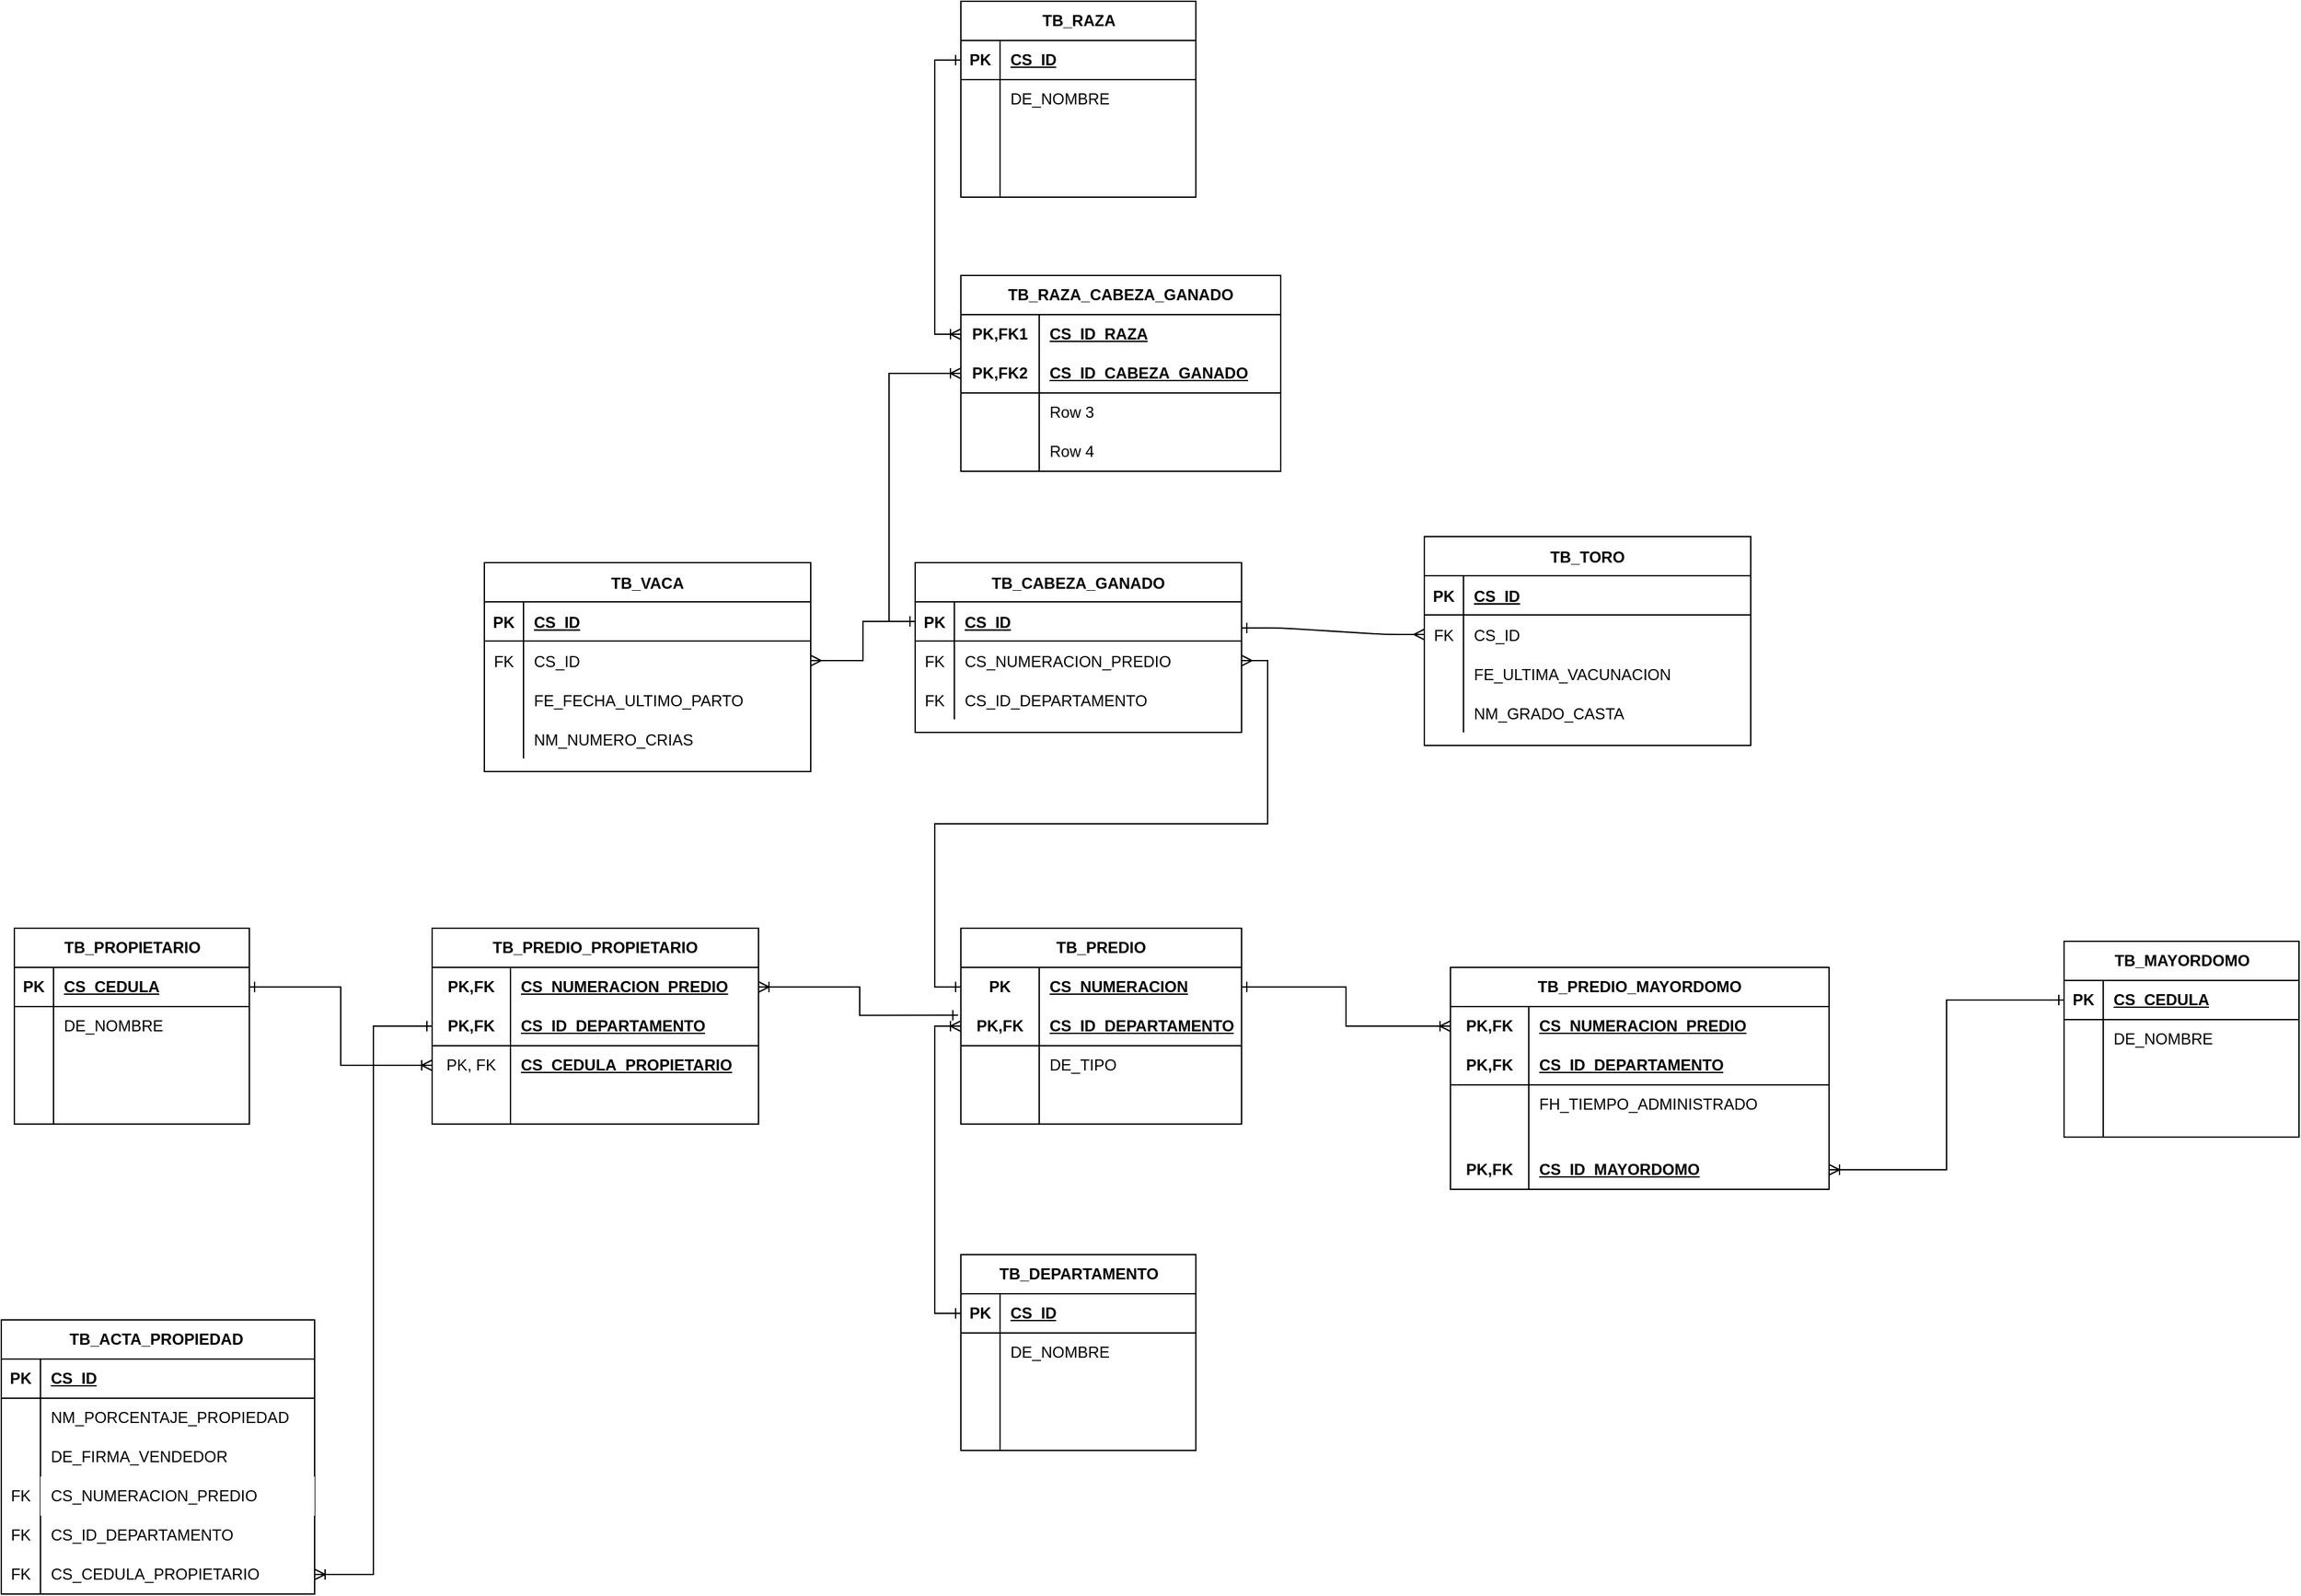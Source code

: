 <mxfile version="24.0.1" type="github" pages="2">
  <diagram id="R2lEEEUBdFMjLlhIrx00" name="ER">
    <mxGraphModel dx="1953" dy="1715" grid="1" gridSize="10" guides="1" tooltips="1" connect="1" arrows="1" fold="1" page="1" pageScale="1" pageWidth="850" pageHeight="1100" math="0" shadow="0" extFonts="Permanent Marker^https://fonts.googleapis.com/css?family=Permanent+Marker">
      <root>
        <mxCell id="0" />
        <mxCell id="1" parent="0" />
        <mxCell id="C-vyLk0tnHw3VtMMgP7b-12" value="" style="edgeStyle=entityRelationEdgeStyle;endArrow=ERmany;startArrow=ERone;endFill=0;startFill=0;" parent="1" target="C-vyLk0tnHw3VtMMgP7b-17" edge="1">
          <mxGeometry width="100" height="100" relative="1" as="geometry">
            <mxPoint x="700" y="170" as="sourcePoint" />
            <mxPoint x="460" y="205" as="targetPoint" />
          </mxGeometry>
        </mxCell>
        <mxCell id="C-vyLk0tnHw3VtMMgP7b-2" value="TB_CABEZA_GANADO" style="shape=table;startSize=30;container=1;collapsible=1;childLayout=tableLayout;fixedRows=1;rowLines=0;fontStyle=1;align=center;resizeLast=1;" parent="1" vertex="1">
          <mxGeometry x="450" y="120" width="250" height="130" as="geometry" />
        </mxCell>
        <mxCell id="C-vyLk0tnHw3VtMMgP7b-3" value="" style="shape=partialRectangle;collapsible=0;dropTarget=0;pointerEvents=0;fillColor=none;points=[[0,0.5],[1,0.5]];portConstraint=eastwest;top=0;left=0;right=0;bottom=1;" parent="C-vyLk0tnHw3VtMMgP7b-2" vertex="1">
          <mxGeometry y="30" width="250" height="30" as="geometry" />
        </mxCell>
        <mxCell id="C-vyLk0tnHw3VtMMgP7b-4" value="PK" style="shape=partialRectangle;overflow=hidden;connectable=0;fillColor=none;top=0;left=0;bottom=0;right=0;fontStyle=1;" parent="C-vyLk0tnHw3VtMMgP7b-3" vertex="1">
          <mxGeometry width="30" height="30" as="geometry">
            <mxRectangle width="30" height="30" as="alternateBounds" />
          </mxGeometry>
        </mxCell>
        <mxCell id="C-vyLk0tnHw3VtMMgP7b-5" value="CS_ID" style="shape=partialRectangle;overflow=hidden;connectable=0;fillColor=none;top=0;left=0;bottom=0;right=0;align=left;spacingLeft=6;fontStyle=5;" parent="C-vyLk0tnHw3VtMMgP7b-3" vertex="1">
          <mxGeometry x="30" width="220" height="30" as="geometry">
            <mxRectangle width="220" height="30" as="alternateBounds" />
          </mxGeometry>
        </mxCell>
        <mxCell id="C-vyLk0tnHw3VtMMgP7b-6" value="" style="shape=partialRectangle;collapsible=0;dropTarget=0;pointerEvents=0;fillColor=none;points=[[0,0.5],[1,0.5]];portConstraint=eastwest;top=0;left=0;right=0;bottom=0;" parent="C-vyLk0tnHw3VtMMgP7b-2" vertex="1">
          <mxGeometry y="60" width="250" height="30" as="geometry" />
        </mxCell>
        <mxCell id="C-vyLk0tnHw3VtMMgP7b-7" value="FK" style="shape=partialRectangle;overflow=hidden;connectable=0;fillColor=none;top=0;left=0;bottom=0;right=0;" parent="C-vyLk0tnHw3VtMMgP7b-6" vertex="1">
          <mxGeometry width="30" height="30" as="geometry">
            <mxRectangle width="30" height="30" as="alternateBounds" />
          </mxGeometry>
        </mxCell>
        <mxCell id="C-vyLk0tnHw3VtMMgP7b-8" value="CS_NUMERACION_PREDIO" style="shape=partialRectangle;overflow=hidden;connectable=0;fillColor=none;top=0;left=0;bottom=0;right=0;align=left;spacingLeft=6;" parent="C-vyLk0tnHw3VtMMgP7b-6" vertex="1">
          <mxGeometry x="30" width="220" height="30" as="geometry">
            <mxRectangle width="220" height="30" as="alternateBounds" />
          </mxGeometry>
        </mxCell>
        <mxCell id="C-vyLk0tnHw3VtMMgP7b-9" value="" style="shape=partialRectangle;collapsible=0;dropTarget=0;pointerEvents=0;fillColor=none;points=[[0,0.5],[1,0.5]];portConstraint=eastwest;top=0;left=0;right=0;bottom=0;" parent="C-vyLk0tnHw3VtMMgP7b-2" vertex="1">
          <mxGeometry y="90" width="250" height="30" as="geometry" />
        </mxCell>
        <mxCell id="C-vyLk0tnHw3VtMMgP7b-10" value="FK" style="shape=partialRectangle;overflow=hidden;connectable=0;fillColor=none;top=0;left=0;bottom=0;right=0;" parent="C-vyLk0tnHw3VtMMgP7b-9" vertex="1">
          <mxGeometry width="30" height="30" as="geometry">
            <mxRectangle width="30" height="30" as="alternateBounds" />
          </mxGeometry>
        </mxCell>
        <mxCell id="C-vyLk0tnHw3VtMMgP7b-11" value="CS_ID_DEPARTAMENTO" style="shape=partialRectangle;overflow=hidden;connectable=0;fillColor=none;top=0;left=0;bottom=0;right=0;align=left;spacingLeft=6;" parent="C-vyLk0tnHw3VtMMgP7b-9" vertex="1">
          <mxGeometry x="30" width="220" height="30" as="geometry">
            <mxRectangle width="220" height="30" as="alternateBounds" />
          </mxGeometry>
        </mxCell>
        <mxCell id="C-vyLk0tnHw3VtMMgP7b-13" value="TB_TORO" style="shape=table;startSize=30;container=1;collapsible=1;childLayout=tableLayout;fixedRows=1;rowLines=0;fontStyle=1;align=center;resizeLast=1;" parent="1" vertex="1">
          <mxGeometry x="840" y="100" width="250" height="160" as="geometry" />
        </mxCell>
        <mxCell id="C-vyLk0tnHw3VtMMgP7b-14" value="" style="shape=partialRectangle;collapsible=0;dropTarget=0;pointerEvents=0;fillColor=none;points=[[0,0.5],[1,0.5]];portConstraint=eastwest;top=0;left=0;right=0;bottom=1;" parent="C-vyLk0tnHw3VtMMgP7b-13" vertex="1">
          <mxGeometry y="30" width="250" height="30" as="geometry" />
        </mxCell>
        <mxCell id="C-vyLk0tnHw3VtMMgP7b-15" value="PK" style="shape=partialRectangle;overflow=hidden;connectable=0;fillColor=none;top=0;left=0;bottom=0;right=0;fontStyle=1;" parent="C-vyLk0tnHw3VtMMgP7b-14" vertex="1">
          <mxGeometry width="30" height="30" as="geometry">
            <mxRectangle width="30" height="30" as="alternateBounds" />
          </mxGeometry>
        </mxCell>
        <mxCell id="C-vyLk0tnHw3VtMMgP7b-16" value="CS_ID" style="shape=partialRectangle;overflow=hidden;connectable=0;fillColor=none;top=0;left=0;bottom=0;right=0;align=left;spacingLeft=6;fontStyle=5;" parent="C-vyLk0tnHw3VtMMgP7b-14" vertex="1">
          <mxGeometry x="30" width="220" height="30" as="geometry">
            <mxRectangle width="220" height="30" as="alternateBounds" />
          </mxGeometry>
        </mxCell>
        <mxCell id="C-vyLk0tnHw3VtMMgP7b-17" value="" style="shape=partialRectangle;collapsible=0;dropTarget=0;pointerEvents=0;fillColor=none;points=[[0,0.5],[1,0.5]];portConstraint=eastwest;top=0;left=0;right=0;bottom=0;" parent="C-vyLk0tnHw3VtMMgP7b-13" vertex="1">
          <mxGeometry y="60" width="250" height="30" as="geometry" />
        </mxCell>
        <mxCell id="C-vyLk0tnHw3VtMMgP7b-18" value="FK" style="shape=partialRectangle;overflow=hidden;connectable=0;fillColor=none;top=0;left=0;bottom=0;right=0;" parent="C-vyLk0tnHw3VtMMgP7b-17" vertex="1">
          <mxGeometry width="30" height="30" as="geometry">
            <mxRectangle width="30" height="30" as="alternateBounds" />
          </mxGeometry>
        </mxCell>
        <mxCell id="C-vyLk0tnHw3VtMMgP7b-19" value="CS_ID" style="shape=partialRectangle;overflow=hidden;connectable=0;fillColor=none;top=0;left=0;bottom=0;right=0;align=left;spacingLeft=6;" parent="C-vyLk0tnHw3VtMMgP7b-17" vertex="1">
          <mxGeometry x="30" width="220" height="30" as="geometry">
            <mxRectangle width="220" height="30" as="alternateBounds" />
          </mxGeometry>
        </mxCell>
        <mxCell id="C-vyLk0tnHw3VtMMgP7b-20" value="" style="shape=partialRectangle;collapsible=0;dropTarget=0;pointerEvents=0;fillColor=none;points=[[0,0.5],[1,0.5]];portConstraint=eastwest;top=0;left=0;right=0;bottom=0;" parent="C-vyLk0tnHw3VtMMgP7b-13" vertex="1">
          <mxGeometry y="90" width="250" height="30" as="geometry" />
        </mxCell>
        <mxCell id="C-vyLk0tnHw3VtMMgP7b-21" value="" style="shape=partialRectangle;overflow=hidden;connectable=0;fillColor=none;top=0;left=0;bottom=0;right=0;" parent="C-vyLk0tnHw3VtMMgP7b-20" vertex="1">
          <mxGeometry width="30" height="30" as="geometry">
            <mxRectangle width="30" height="30" as="alternateBounds" />
          </mxGeometry>
        </mxCell>
        <mxCell id="C-vyLk0tnHw3VtMMgP7b-22" value="FE_ULTIMA_VACUNACION" style="shape=partialRectangle;overflow=hidden;connectable=0;fillColor=none;top=0;left=0;bottom=0;right=0;align=left;spacingLeft=6;" parent="C-vyLk0tnHw3VtMMgP7b-20" vertex="1">
          <mxGeometry x="30" width="220" height="30" as="geometry">
            <mxRectangle width="220" height="30" as="alternateBounds" />
          </mxGeometry>
        </mxCell>
        <mxCell id="R_ThrmCa08kPKpuSTCTt-32" value="" style="shape=partialRectangle;collapsible=0;dropTarget=0;pointerEvents=0;fillColor=none;points=[[0,0.5],[1,0.5]];portConstraint=eastwest;top=0;left=0;right=0;bottom=0;" parent="C-vyLk0tnHw3VtMMgP7b-13" vertex="1">
          <mxGeometry y="120" width="250" height="30" as="geometry" />
        </mxCell>
        <mxCell id="R_ThrmCa08kPKpuSTCTt-33" value="" style="shape=partialRectangle;overflow=hidden;connectable=0;fillColor=none;top=0;left=0;bottom=0;right=0;" parent="R_ThrmCa08kPKpuSTCTt-32" vertex="1">
          <mxGeometry width="30" height="30" as="geometry">
            <mxRectangle width="30" height="30" as="alternateBounds" />
          </mxGeometry>
        </mxCell>
        <mxCell id="R_ThrmCa08kPKpuSTCTt-34" value="NM_GRADO_CASTA" style="shape=partialRectangle;overflow=hidden;connectable=0;fillColor=none;top=0;left=0;bottom=0;right=0;align=left;spacingLeft=6;" parent="R_ThrmCa08kPKpuSTCTt-32" vertex="1">
          <mxGeometry x="30" width="220" height="30" as="geometry">
            <mxRectangle width="220" height="30" as="alternateBounds" />
          </mxGeometry>
        </mxCell>
        <mxCell id="C-vyLk0tnHw3VtMMgP7b-23" value="TB_VACA" style="shape=table;startSize=30;container=1;collapsible=1;childLayout=tableLayout;fixedRows=1;rowLines=0;fontStyle=1;align=center;resizeLast=1;" parent="1" vertex="1">
          <mxGeometry x="120" y="120" width="250" height="160" as="geometry" />
        </mxCell>
        <mxCell id="C-vyLk0tnHw3VtMMgP7b-24" value="" style="shape=partialRectangle;collapsible=0;dropTarget=0;pointerEvents=0;fillColor=none;points=[[0,0.5],[1,0.5]];portConstraint=eastwest;top=0;left=0;right=0;bottom=1;" parent="C-vyLk0tnHw3VtMMgP7b-23" vertex="1">
          <mxGeometry y="30" width="250" height="30" as="geometry" />
        </mxCell>
        <mxCell id="C-vyLk0tnHw3VtMMgP7b-25" value="PK" style="shape=partialRectangle;overflow=hidden;connectable=0;fillColor=none;top=0;left=0;bottom=0;right=0;fontStyle=1;" parent="C-vyLk0tnHw3VtMMgP7b-24" vertex="1">
          <mxGeometry width="30" height="30" as="geometry">
            <mxRectangle width="30" height="30" as="alternateBounds" />
          </mxGeometry>
        </mxCell>
        <mxCell id="C-vyLk0tnHw3VtMMgP7b-26" value="CS_ID" style="shape=partialRectangle;overflow=hidden;connectable=0;fillColor=none;top=0;left=0;bottom=0;right=0;align=left;spacingLeft=6;fontStyle=5;" parent="C-vyLk0tnHw3VtMMgP7b-24" vertex="1">
          <mxGeometry x="30" width="220" height="30" as="geometry">
            <mxRectangle width="220" height="30" as="alternateBounds" />
          </mxGeometry>
        </mxCell>
        <mxCell id="C-vyLk0tnHw3VtMMgP7b-27" value="" style="shape=partialRectangle;collapsible=0;dropTarget=0;pointerEvents=0;fillColor=none;points=[[0,0.5],[1,0.5]];portConstraint=eastwest;top=0;left=0;right=0;bottom=0;" parent="C-vyLk0tnHw3VtMMgP7b-23" vertex="1">
          <mxGeometry y="60" width="250" height="30" as="geometry" />
        </mxCell>
        <mxCell id="C-vyLk0tnHw3VtMMgP7b-28" value="FK" style="shape=partialRectangle;overflow=hidden;connectable=0;fillColor=none;top=0;left=0;bottom=0;right=0;" parent="C-vyLk0tnHw3VtMMgP7b-27" vertex="1">
          <mxGeometry width="30" height="30" as="geometry">
            <mxRectangle width="30" height="30" as="alternateBounds" />
          </mxGeometry>
        </mxCell>
        <mxCell id="C-vyLk0tnHw3VtMMgP7b-29" value="CS_ID" style="shape=partialRectangle;overflow=hidden;connectable=0;fillColor=none;top=0;left=0;bottom=0;right=0;align=left;spacingLeft=6;" parent="C-vyLk0tnHw3VtMMgP7b-27" vertex="1">
          <mxGeometry x="30" width="220" height="30" as="geometry">
            <mxRectangle width="220" height="30" as="alternateBounds" />
          </mxGeometry>
        </mxCell>
        <mxCell id="R_ThrmCa08kPKpuSTCTt-25" value="" style="shape=partialRectangle;collapsible=0;dropTarget=0;pointerEvents=0;fillColor=none;points=[[0,0.5],[1,0.5]];portConstraint=eastwest;top=0;left=0;right=0;bottom=0;" parent="C-vyLk0tnHw3VtMMgP7b-23" vertex="1">
          <mxGeometry y="90" width="250" height="30" as="geometry" />
        </mxCell>
        <mxCell id="R_ThrmCa08kPKpuSTCTt-26" value="" style="shape=partialRectangle;overflow=hidden;connectable=0;fillColor=none;top=0;left=0;bottom=0;right=0;" parent="R_ThrmCa08kPKpuSTCTt-25" vertex="1">
          <mxGeometry width="30" height="30" as="geometry">
            <mxRectangle width="30" height="30" as="alternateBounds" />
          </mxGeometry>
        </mxCell>
        <mxCell id="R_ThrmCa08kPKpuSTCTt-27" value="FE_FECHA_ULTIMO_PARTO" style="shape=partialRectangle;overflow=hidden;connectable=0;fillColor=none;top=0;left=0;bottom=0;right=0;align=left;spacingLeft=6;" parent="R_ThrmCa08kPKpuSTCTt-25" vertex="1">
          <mxGeometry x="30" width="220" height="30" as="geometry">
            <mxRectangle width="220" height="30" as="alternateBounds" />
          </mxGeometry>
        </mxCell>
        <mxCell id="R_ThrmCa08kPKpuSTCTt-28" value="" style="shape=partialRectangle;collapsible=0;dropTarget=0;pointerEvents=0;fillColor=none;points=[[0,0.5],[1,0.5]];portConstraint=eastwest;top=0;left=0;right=0;bottom=0;" parent="C-vyLk0tnHw3VtMMgP7b-23" vertex="1">
          <mxGeometry y="120" width="250" height="30" as="geometry" />
        </mxCell>
        <mxCell id="R_ThrmCa08kPKpuSTCTt-29" value="" style="shape=partialRectangle;overflow=hidden;connectable=0;fillColor=none;top=0;left=0;bottom=0;right=0;" parent="R_ThrmCa08kPKpuSTCTt-28" vertex="1">
          <mxGeometry width="30" height="30" as="geometry">
            <mxRectangle width="30" height="30" as="alternateBounds" />
          </mxGeometry>
        </mxCell>
        <mxCell id="R_ThrmCa08kPKpuSTCTt-30" value="NM_NUMERO_CRIAS" style="shape=partialRectangle;overflow=hidden;connectable=0;fillColor=none;top=0;left=0;bottom=0;right=0;align=left;spacingLeft=6;" parent="R_ThrmCa08kPKpuSTCTt-28" vertex="1">
          <mxGeometry x="30" width="220" height="30" as="geometry">
            <mxRectangle width="220" height="30" as="alternateBounds" />
          </mxGeometry>
        </mxCell>
        <mxCell id="R_ThrmCa08kPKpuSTCTt-1" value="TB_RAZA" style="shape=table;startSize=30;container=1;collapsible=1;childLayout=tableLayout;fixedRows=1;rowLines=0;fontStyle=1;align=center;resizeLast=1;html=1;" parent="1" vertex="1">
          <mxGeometry x="485" y="-310" width="180" height="150" as="geometry" />
        </mxCell>
        <mxCell id="R_ThrmCa08kPKpuSTCTt-2" value="" style="shape=tableRow;horizontal=0;startSize=0;swimlaneHead=0;swimlaneBody=0;fillColor=none;collapsible=0;dropTarget=0;points=[[0,0.5],[1,0.5]];portConstraint=eastwest;top=0;left=0;right=0;bottom=1;" parent="R_ThrmCa08kPKpuSTCTt-1" vertex="1">
          <mxGeometry y="30" width="180" height="30" as="geometry" />
        </mxCell>
        <mxCell id="R_ThrmCa08kPKpuSTCTt-3" value="PK" style="shape=partialRectangle;connectable=0;fillColor=none;top=0;left=0;bottom=0;right=0;fontStyle=1;overflow=hidden;whiteSpace=wrap;html=1;" parent="R_ThrmCa08kPKpuSTCTt-2" vertex="1">
          <mxGeometry width="30" height="30" as="geometry">
            <mxRectangle width="30" height="30" as="alternateBounds" />
          </mxGeometry>
        </mxCell>
        <mxCell id="R_ThrmCa08kPKpuSTCTt-4" value="CS_ID" style="shape=partialRectangle;connectable=0;fillColor=none;top=0;left=0;bottom=0;right=0;align=left;spacingLeft=6;fontStyle=5;overflow=hidden;whiteSpace=wrap;html=1;" parent="R_ThrmCa08kPKpuSTCTt-2" vertex="1">
          <mxGeometry x="30" width="150" height="30" as="geometry">
            <mxRectangle width="150" height="30" as="alternateBounds" />
          </mxGeometry>
        </mxCell>
        <mxCell id="R_ThrmCa08kPKpuSTCTt-5" value="" style="shape=tableRow;horizontal=0;startSize=0;swimlaneHead=0;swimlaneBody=0;fillColor=none;collapsible=0;dropTarget=0;points=[[0,0.5],[1,0.5]];portConstraint=eastwest;top=0;left=0;right=0;bottom=0;" parent="R_ThrmCa08kPKpuSTCTt-1" vertex="1">
          <mxGeometry y="60" width="180" height="30" as="geometry" />
        </mxCell>
        <mxCell id="R_ThrmCa08kPKpuSTCTt-6" value="" style="shape=partialRectangle;connectable=0;fillColor=none;top=0;left=0;bottom=0;right=0;editable=1;overflow=hidden;whiteSpace=wrap;html=1;" parent="R_ThrmCa08kPKpuSTCTt-5" vertex="1">
          <mxGeometry width="30" height="30" as="geometry">
            <mxRectangle width="30" height="30" as="alternateBounds" />
          </mxGeometry>
        </mxCell>
        <mxCell id="R_ThrmCa08kPKpuSTCTt-7" value="DE_NOMBRE" style="shape=partialRectangle;connectable=0;fillColor=none;top=0;left=0;bottom=0;right=0;align=left;spacingLeft=6;overflow=hidden;whiteSpace=wrap;html=1;" parent="R_ThrmCa08kPKpuSTCTt-5" vertex="1">
          <mxGeometry x="30" width="150" height="30" as="geometry">
            <mxRectangle width="150" height="30" as="alternateBounds" />
          </mxGeometry>
        </mxCell>
        <mxCell id="R_ThrmCa08kPKpuSTCTt-8" value="" style="shape=tableRow;horizontal=0;startSize=0;swimlaneHead=0;swimlaneBody=0;fillColor=none;collapsible=0;dropTarget=0;points=[[0,0.5],[1,0.5]];portConstraint=eastwest;top=0;left=0;right=0;bottom=0;" parent="R_ThrmCa08kPKpuSTCTt-1" vertex="1">
          <mxGeometry y="90" width="180" height="30" as="geometry" />
        </mxCell>
        <mxCell id="R_ThrmCa08kPKpuSTCTt-9" value="" style="shape=partialRectangle;connectable=0;fillColor=none;top=0;left=0;bottom=0;right=0;editable=1;overflow=hidden;whiteSpace=wrap;html=1;" parent="R_ThrmCa08kPKpuSTCTt-8" vertex="1">
          <mxGeometry width="30" height="30" as="geometry">
            <mxRectangle width="30" height="30" as="alternateBounds" />
          </mxGeometry>
        </mxCell>
        <mxCell id="R_ThrmCa08kPKpuSTCTt-10" value="" style="shape=partialRectangle;connectable=0;fillColor=none;top=0;left=0;bottom=0;right=0;align=left;spacingLeft=6;overflow=hidden;whiteSpace=wrap;html=1;" parent="R_ThrmCa08kPKpuSTCTt-8" vertex="1">
          <mxGeometry x="30" width="150" height="30" as="geometry">
            <mxRectangle width="150" height="30" as="alternateBounds" />
          </mxGeometry>
        </mxCell>
        <mxCell id="R_ThrmCa08kPKpuSTCTt-11" value="" style="shape=tableRow;horizontal=0;startSize=0;swimlaneHead=0;swimlaneBody=0;fillColor=none;collapsible=0;dropTarget=0;points=[[0,0.5],[1,0.5]];portConstraint=eastwest;top=0;left=0;right=0;bottom=0;" parent="R_ThrmCa08kPKpuSTCTt-1" vertex="1">
          <mxGeometry y="120" width="180" height="30" as="geometry" />
        </mxCell>
        <mxCell id="R_ThrmCa08kPKpuSTCTt-12" value="" style="shape=partialRectangle;connectable=0;fillColor=none;top=0;left=0;bottom=0;right=0;editable=1;overflow=hidden;whiteSpace=wrap;html=1;" parent="R_ThrmCa08kPKpuSTCTt-11" vertex="1">
          <mxGeometry width="30" height="30" as="geometry">
            <mxRectangle width="30" height="30" as="alternateBounds" />
          </mxGeometry>
        </mxCell>
        <mxCell id="R_ThrmCa08kPKpuSTCTt-13" value="" style="shape=partialRectangle;connectable=0;fillColor=none;top=0;left=0;bottom=0;right=0;align=left;spacingLeft=6;overflow=hidden;whiteSpace=wrap;html=1;" parent="R_ThrmCa08kPKpuSTCTt-11" vertex="1">
          <mxGeometry x="30" width="150" height="30" as="geometry">
            <mxRectangle width="150" height="30" as="alternateBounds" />
          </mxGeometry>
        </mxCell>
        <mxCell id="R_ThrmCa08kPKpuSTCTt-31" style="edgeStyle=orthogonalEdgeStyle;rounded=0;orthogonalLoop=1;jettySize=auto;html=1;entryX=0;entryY=0.5;entryDx=0;entryDy=0;startArrow=ERmany;startFill=0;endArrow=ERone;endFill=0;" parent="1" source="C-vyLk0tnHw3VtMMgP7b-27" target="C-vyLk0tnHw3VtMMgP7b-3" edge="1">
          <mxGeometry relative="1" as="geometry" />
        </mxCell>
        <mxCell id="R_ThrmCa08kPKpuSTCTt-51" value="TB_RAZA_CABEZA_GANADO" style="shape=table;startSize=30;container=1;collapsible=1;childLayout=tableLayout;fixedRows=1;rowLines=0;fontStyle=1;align=center;resizeLast=1;html=1;whiteSpace=wrap;" parent="1" vertex="1">
          <mxGeometry x="485" y="-100" width="245" height="150" as="geometry" />
        </mxCell>
        <mxCell id="R_ThrmCa08kPKpuSTCTt-52" value="" style="shape=tableRow;horizontal=0;startSize=0;swimlaneHead=0;swimlaneBody=0;fillColor=none;collapsible=0;dropTarget=0;points=[[0,0.5],[1,0.5]];portConstraint=eastwest;top=0;left=0;right=0;bottom=0;html=1;" parent="R_ThrmCa08kPKpuSTCTt-51" vertex="1">
          <mxGeometry y="30" width="245" height="30" as="geometry" />
        </mxCell>
        <mxCell id="R_ThrmCa08kPKpuSTCTt-53" value="PK,FK1" style="shape=partialRectangle;connectable=0;fillColor=none;top=0;left=0;bottom=0;right=0;fontStyle=1;overflow=hidden;html=1;whiteSpace=wrap;" parent="R_ThrmCa08kPKpuSTCTt-52" vertex="1">
          <mxGeometry width="60" height="30" as="geometry">
            <mxRectangle width="60" height="30" as="alternateBounds" />
          </mxGeometry>
        </mxCell>
        <mxCell id="R_ThrmCa08kPKpuSTCTt-54" value="CS_ID_RAZA" style="shape=partialRectangle;connectable=0;fillColor=none;top=0;left=0;bottom=0;right=0;align=left;spacingLeft=6;fontStyle=5;overflow=hidden;html=1;whiteSpace=wrap;" parent="R_ThrmCa08kPKpuSTCTt-52" vertex="1">
          <mxGeometry x="60" width="185" height="30" as="geometry">
            <mxRectangle width="185" height="30" as="alternateBounds" />
          </mxGeometry>
        </mxCell>
        <mxCell id="R_ThrmCa08kPKpuSTCTt-55" value="" style="shape=tableRow;horizontal=0;startSize=0;swimlaneHead=0;swimlaneBody=0;fillColor=none;collapsible=0;dropTarget=0;points=[[0,0.5],[1,0.5]];portConstraint=eastwest;top=0;left=0;right=0;bottom=1;html=1;" parent="R_ThrmCa08kPKpuSTCTt-51" vertex="1">
          <mxGeometry y="60" width="245" height="30" as="geometry" />
        </mxCell>
        <mxCell id="R_ThrmCa08kPKpuSTCTt-56" value="PK,FK2" style="shape=partialRectangle;connectable=0;fillColor=none;top=0;left=0;bottom=0;right=0;fontStyle=1;overflow=hidden;html=1;whiteSpace=wrap;" parent="R_ThrmCa08kPKpuSTCTt-55" vertex="1">
          <mxGeometry width="60" height="30" as="geometry">
            <mxRectangle width="60" height="30" as="alternateBounds" />
          </mxGeometry>
        </mxCell>
        <mxCell id="R_ThrmCa08kPKpuSTCTt-57" value="CS_ID_CABEZA_GANADO" style="shape=partialRectangle;connectable=0;fillColor=none;top=0;left=0;bottom=0;right=0;align=left;spacingLeft=6;fontStyle=5;overflow=hidden;html=1;whiteSpace=wrap;" parent="R_ThrmCa08kPKpuSTCTt-55" vertex="1">
          <mxGeometry x="60" width="185" height="30" as="geometry">
            <mxRectangle width="185" height="30" as="alternateBounds" />
          </mxGeometry>
        </mxCell>
        <mxCell id="R_ThrmCa08kPKpuSTCTt-58" value="" style="shape=tableRow;horizontal=0;startSize=0;swimlaneHead=0;swimlaneBody=0;fillColor=none;collapsible=0;dropTarget=0;points=[[0,0.5],[1,0.5]];portConstraint=eastwest;top=0;left=0;right=0;bottom=0;html=1;" parent="R_ThrmCa08kPKpuSTCTt-51" vertex="1">
          <mxGeometry y="90" width="245" height="30" as="geometry" />
        </mxCell>
        <mxCell id="R_ThrmCa08kPKpuSTCTt-59" value="" style="shape=partialRectangle;connectable=0;fillColor=none;top=0;left=0;bottom=0;right=0;editable=1;overflow=hidden;html=1;whiteSpace=wrap;" parent="R_ThrmCa08kPKpuSTCTt-58" vertex="1">
          <mxGeometry width="60" height="30" as="geometry">
            <mxRectangle width="60" height="30" as="alternateBounds" />
          </mxGeometry>
        </mxCell>
        <mxCell id="R_ThrmCa08kPKpuSTCTt-60" value="Row 3" style="shape=partialRectangle;connectable=0;fillColor=none;top=0;left=0;bottom=0;right=0;align=left;spacingLeft=6;overflow=hidden;html=1;whiteSpace=wrap;" parent="R_ThrmCa08kPKpuSTCTt-58" vertex="1">
          <mxGeometry x="60" width="185" height="30" as="geometry">
            <mxRectangle width="185" height="30" as="alternateBounds" />
          </mxGeometry>
        </mxCell>
        <mxCell id="R_ThrmCa08kPKpuSTCTt-61" value="" style="shape=tableRow;horizontal=0;startSize=0;swimlaneHead=0;swimlaneBody=0;fillColor=none;collapsible=0;dropTarget=0;points=[[0,0.5],[1,0.5]];portConstraint=eastwest;top=0;left=0;right=0;bottom=0;html=1;" parent="R_ThrmCa08kPKpuSTCTt-51" vertex="1">
          <mxGeometry y="120" width="245" height="30" as="geometry" />
        </mxCell>
        <mxCell id="R_ThrmCa08kPKpuSTCTt-62" value="" style="shape=partialRectangle;connectable=0;fillColor=none;top=0;left=0;bottom=0;right=0;editable=1;overflow=hidden;html=1;whiteSpace=wrap;" parent="R_ThrmCa08kPKpuSTCTt-61" vertex="1">
          <mxGeometry width="60" height="30" as="geometry">
            <mxRectangle width="60" height="30" as="alternateBounds" />
          </mxGeometry>
        </mxCell>
        <mxCell id="R_ThrmCa08kPKpuSTCTt-63" value="Row 4" style="shape=partialRectangle;connectable=0;fillColor=none;top=0;left=0;bottom=0;right=0;align=left;spacingLeft=6;overflow=hidden;html=1;whiteSpace=wrap;" parent="R_ThrmCa08kPKpuSTCTt-61" vertex="1">
          <mxGeometry x="60" width="185" height="30" as="geometry">
            <mxRectangle width="185" height="30" as="alternateBounds" />
          </mxGeometry>
        </mxCell>
        <mxCell id="R_ThrmCa08kPKpuSTCTt-64" style="edgeStyle=orthogonalEdgeStyle;rounded=0;orthogonalLoop=1;jettySize=auto;html=1;entryX=0;entryY=0.5;entryDx=0;entryDy=0;startArrow=ERoneToMany;startFill=0;endArrow=ERone;endFill=0;" parent="1" source="R_ThrmCa08kPKpuSTCTt-52" target="R_ThrmCa08kPKpuSTCTt-2" edge="1">
          <mxGeometry relative="1" as="geometry" />
        </mxCell>
        <mxCell id="R_ThrmCa08kPKpuSTCTt-65" style="edgeStyle=orthogonalEdgeStyle;rounded=0;orthogonalLoop=1;jettySize=auto;html=1;entryX=0;entryY=0.5;entryDx=0;entryDy=0;startArrow=ERoneToMany;startFill=0;endArrow=ERone;endFill=0;" parent="1" source="R_ThrmCa08kPKpuSTCTt-55" target="C-vyLk0tnHw3VtMMgP7b-3" edge="1">
          <mxGeometry relative="1" as="geometry" />
        </mxCell>
        <mxCell id="R_ThrmCa08kPKpuSTCTt-66" value="TB_PREDIO" style="shape=table;startSize=30;container=1;collapsible=1;childLayout=tableLayout;fixedRows=1;rowLines=0;fontStyle=1;align=center;resizeLast=1;html=1;whiteSpace=wrap;" parent="1" vertex="1">
          <mxGeometry x="485" y="400" width="215" height="150" as="geometry" />
        </mxCell>
        <mxCell id="R_ThrmCa08kPKpuSTCTt-67" value="" style="shape=tableRow;horizontal=0;startSize=0;swimlaneHead=0;swimlaneBody=0;fillColor=none;collapsible=0;dropTarget=0;points=[[0,0.5],[1,0.5]];portConstraint=eastwest;top=0;left=0;right=0;bottom=0;html=1;" parent="R_ThrmCa08kPKpuSTCTt-66" vertex="1">
          <mxGeometry y="30" width="215" height="30" as="geometry" />
        </mxCell>
        <mxCell id="R_ThrmCa08kPKpuSTCTt-68" value="PK" style="shape=partialRectangle;connectable=0;fillColor=none;top=0;left=0;bottom=0;right=0;fontStyle=1;overflow=hidden;html=1;whiteSpace=wrap;" parent="R_ThrmCa08kPKpuSTCTt-67" vertex="1">
          <mxGeometry width="60" height="30" as="geometry">
            <mxRectangle width="60" height="30" as="alternateBounds" />
          </mxGeometry>
        </mxCell>
        <mxCell id="R_ThrmCa08kPKpuSTCTt-69" value="CS_NUMERACION" style="shape=partialRectangle;connectable=0;fillColor=none;top=0;left=0;bottom=0;right=0;align=left;spacingLeft=6;fontStyle=5;overflow=hidden;html=1;whiteSpace=wrap;" parent="R_ThrmCa08kPKpuSTCTt-67" vertex="1">
          <mxGeometry x="60" width="155" height="30" as="geometry">
            <mxRectangle width="155" height="30" as="alternateBounds" />
          </mxGeometry>
        </mxCell>
        <mxCell id="R_ThrmCa08kPKpuSTCTt-70" value="" style="shape=tableRow;horizontal=0;startSize=0;swimlaneHead=0;swimlaneBody=0;fillColor=none;collapsible=0;dropTarget=0;points=[[0,0.5],[1,0.5]];portConstraint=eastwest;top=0;left=0;right=0;bottom=1;html=1;" parent="R_ThrmCa08kPKpuSTCTt-66" vertex="1">
          <mxGeometry y="60" width="215" height="30" as="geometry" />
        </mxCell>
        <mxCell id="R_ThrmCa08kPKpuSTCTt-71" value="PK,FK" style="shape=partialRectangle;connectable=0;fillColor=none;top=0;left=0;bottom=0;right=0;fontStyle=1;overflow=hidden;html=1;whiteSpace=wrap;" parent="R_ThrmCa08kPKpuSTCTt-70" vertex="1">
          <mxGeometry width="60" height="30" as="geometry">
            <mxRectangle width="60" height="30" as="alternateBounds" />
          </mxGeometry>
        </mxCell>
        <mxCell id="R_ThrmCa08kPKpuSTCTt-72" value="CS_ID_DEPARTAMENTO" style="shape=partialRectangle;connectable=0;fillColor=none;top=0;left=0;bottom=0;right=0;align=left;spacingLeft=6;fontStyle=5;overflow=hidden;html=1;whiteSpace=wrap;" parent="R_ThrmCa08kPKpuSTCTt-70" vertex="1">
          <mxGeometry x="60" width="155" height="30" as="geometry">
            <mxRectangle width="155" height="30" as="alternateBounds" />
          </mxGeometry>
        </mxCell>
        <mxCell id="R_ThrmCa08kPKpuSTCTt-73" value="" style="shape=tableRow;horizontal=0;startSize=0;swimlaneHead=0;swimlaneBody=0;fillColor=none;collapsible=0;dropTarget=0;points=[[0,0.5],[1,0.5]];portConstraint=eastwest;top=0;left=0;right=0;bottom=0;html=1;" parent="R_ThrmCa08kPKpuSTCTt-66" vertex="1">
          <mxGeometry y="90" width="215" height="30" as="geometry" />
        </mxCell>
        <mxCell id="R_ThrmCa08kPKpuSTCTt-74" value="" style="shape=partialRectangle;connectable=0;fillColor=none;top=0;left=0;bottom=0;right=0;editable=1;overflow=hidden;html=1;whiteSpace=wrap;" parent="R_ThrmCa08kPKpuSTCTt-73" vertex="1">
          <mxGeometry width="60" height="30" as="geometry">
            <mxRectangle width="60" height="30" as="alternateBounds" />
          </mxGeometry>
        </mxCell>
        <mxCell id="R_ThrmCa08kPKpuSTCTt-75" value="DE_TIPO" style="shape=partialRectangle;connectable=0;fillColor=none;top=0;left=0;bottom=0;right=0;align=left;spacingLeft=6;overflow=hidden;html=1;whiteSpace=wrap;" parent="R_ThrmCa08kPKpuSTCTt-73" vertex="1">
          <mxGeometry x="60" width="155" height="30" as="geometry">
            <mxRectangle width="155" height="30" as="alternateBounds" />
          </mxGeometry>
        </mxCell>
        <mxCell id="R_ThrmCa08kPKpuSTCTt-76" value="" style="shape=tableRow;horizontal=0;startSize=0;swimlaneHead=0;swimlaneBody=0;fillColor=none;collapsible=0;dropTarget=0;points=[[0,0.5],[1,0.5]];portConstraint=eastwest;top=0;left=0;right=0;bottom=0;html=1;" parent="R_ThrmCa08kPKpuSTCTt-66" vertex="1">
          <mxGeometry y="120" width="215" height="30" as="geometry" />
        </mxCell>
        <mxCell id="R_ThrmCa08kPKpuSTCTt-77" value="" style="shape=partialRectangle;connectable=0;fillColor=none;top=0;left=0;bottom=0;right=0;editable=1;overflow=hidden;html=1;whiteSpace=wrap;" parent="R_ThrmCa08kPKpuSTCTt-76" vertex="1">
          <mxGeometry width="60" height="30" as="geometry">
            <mxRectangle width="60" height="30" as="alternateBounds" />
          </mxGeometry>
        </mxCell>
        <mxCell id="R_ThrmCa08kPKpuSTCTt-78" value="" style="shape=partialRectangle;connectable=0;fillColor=none;top=0;left=0;bottom=0;right=0;align=left;spacingLeft=6;overflow=hidden;html=1;whiteSpace=wrap;" parent="R_ThrmCa08kPKpuSTCTt-76" vertex="1">
          <mxGeometry x="60" width="155" height="30" as="geometry">
            <mxRectangle width="155" height="30" as="alternateBounds" />
          </mxGeometry>
        </mxCell>
        <mxCell id="R_ThrmCa08kPKpuSTCTt-79" style="edgeStyle=orthogonalEdgeStyle;rounded=0;orthogonalLoop=1;jettySize=auto;html=1;entryX=0;entryY=0.5;entryDx=0;entryDy=0;startArrow=ERoneToMany;startFill=0;endArrow=ERone;endFill=0;" parent="1" source="R_ThrmCa08kPKpuSTCTt-70" target="R_ThrmCa08kPKpuSTCTt-81" edge="1">
          <mxGeometry relative="1" as="geometry">
            <mxPoint x="480" y="278.14" as="targetPoint" />
          </mxGeometry>
        </mxCell>
        <mxCell id="R_ThrmCa08kPKpuSTCTt-80" value="TB_DEPARTAMENTO" style="shape=table;startSize=30;container=1;collapsible=1;childLayout=tableLayout;fixedRows=1;rowLines=0;fontStyle=1;align=center;resizeLast=1;html=1;" parent="1" vertex="1">
          <mxGeometry x="485" y="650" width="180" height="150" as="geometry" />
        </mxCell>
        <mxCell id="R_ThrmCa08kPKpuSTCTt-81" value="" style="shape=tableRow;horizontal=0;startSize=0;swimlaneHead=0;swimlaneBody=0;fillColor=none;collapsible=0;dropTarget=0;points=[[0,0.5],[1,0.5]];portConstraint=eastwest;top=0;left=0;right=0;bottom=1;" parent="R_ThrmCa08kPKpuSTCTt-80" vertex="1">
          <mxGeometry y="30" width="180" height="30" as="geometry" />
        </mxCell>
        <mxCell id="R_ThrmCa08kPKpuSTCTt-82" value="PK" style="shape=partialRectangle;connectable=0;fillColor=none;top=0;left=0;bottom=0;right=0;fontStyle=1;overflow=hidden;whiteSpace=wrap;html=1;" parent="R_ThrmCa08kPKpuSTCTt-81" vertex="1">
          <mxGeometry width="30" height="30" as="geometry">
            <mxRectangle width="30" height="30" as="alternateBounds" />
          </mxGeometry>
        </mxCell>
        <mxCell id="R_ThrmCa08kPKpuSTCTt-83" value="CS_ID" style="shape=partialRectangle;connectable=0;fillColor=none;top=0;left=0;bottom=0;right=0;align=left;spacingLeft=6;fontStyle=5;overflow=hidden;whiteSpace=wrap;html=1;" parent="R_ThrmCa08kPKpuSTCTt-81" vertex="1">
          <mxGeometry x="30" width="150" height="30" as="geometry">
            <mxRectangle width="150" height="30" as="alternateBounds" />
          </mxGeometry>
        </mxCell>
        <mxCell id="R_ThrmCa08kPKpuSTCTt-84" value="" style="shape=tableRow;horizontal=0;startSize=0;swimlaneHead=0;swimlaneBody=0;fillColor=none;collapsible=0;dropTarget=0;points=[[0,0.5],[1,0.5]];portConstraint=eastwest;top=0;left=0;right=0;bottom=0;" parent="R_ThrmCa08kPKpuSTCTt-80" vertex="1">
          <mxGeometry y="60" width="180" height="30" as="geometry" />
        </mxCell>
        <mxCell id="R_ThrmCa08kPKpuSTCTt-85" value="" style="shape=partialRectangle;connectable=0;fillColor=none;top=0;left=0;bottom=0;right=0;editable=1;overflow=hidden;whiteSpace=wrap;html=1;" parent="R_ThrmCa08kPKpuSTCTt-84" vertex="1">
          <mxGeometry width="30" height="30" as="geometry">
            <mxRectangle width="30" height="30" as="alternateBounds" />
          </mxGeometry>
        </mxCell>
        <mxCell id="R_ThrmCa08kPKpuSTCTt-86" value="DE_NOMBRE" style="shape=partialRectangle;connectable=0;fillColor=none;top=0;left=0;bottom=0;right=0;align=left;spacingLeft=6;overflow=hidden;whiteSpace=wrap;html=1;" parent="R_ThrmCa08kPKpuSTCTt-84" vertex="1">
          <mxGeometry x="30" width="150" height="30" as="geometry">
            <mxRectangle width="150" height="30" as="alternateBounds" />
          </mxGeometry>
        </mxCell>
        <mxCell id="R_ThrmCa08kPKpuSTCTt-87" value="" style="shape=tableRow;horizontal=0;startSize=0;swimlaneHead=0;swimlaneBody=0;fillColor=none;collapsible=0;dropTarget=0;points=[[0,0.5],[1,0.5]];portConstraint=eastwest;top=0;left=0;right=0;bottom=0;" parent="R_ThrmCa08kPKpuSTCTt-80" vertex="1">
          <mxGeometry y="90" width="180" height="30" as="geometry" />
        </mxCell>
        <mxCell id="R_ThrmCa08kPKpuSTCTt-88" value="" style="shape=partialRectangle;connectable=0;fillColor=none;top=0;left=0;bottom=0;right=0;editable=1;overflow=hidden;whiteSpace=wrap;html=1;" parent="R_ThrmCa08kPKpuSTCTt-87" vertex="1">
          <mxGeometry width="30" height="30" as="geometry">
            <mxRectangle width="30" height="30" as="alternateBounds" />
          </mxGeometry>
        </mxCell>
        <mxCell id="R_ThrmCa08kPKpuSTCTt-89" value="" style="shape=partialRectangle;connectable=0;fillColor=none;top=0;left=0;bottom=0;right=0;align=left;spacingLeft=6;overflow=hidden;whiteSpace=wrap;html=1;" parent="R_ThrmCa08kPKpuSTCTt-87" vertex="1">
          <mxGeometry x="30" width="150" height="30" as="geometry">
            <mxRectangle width="150" height="30" as="alternateBounds" />
          </mxGeometry>
        </mxCell>
        <mxCell id="R_ThrmCa08kPKpuSTCTt-90" value="" style="shape=tableRow;horizontal=0;startSize=0;swimlaneHead=0;swimlaneBody=0;fillColor=none;collapsible=0;dropTarget=0;points=[[0,0.5],[1,0.5]];portConstraint=eastwest;top=0;left=0;right=0;bottom=0;" parent="R_ThrmCa08kPKpuSTCTt-80" vertex="1">
          <mxGeometry y="120" width="180" height="30" as="geometry" />
        </mxCell>
        <mxCell id="R_ThrmCa08kPKpuSTCTt-91" value="" style="shape=partialRectangle;connectable=0;fillColor=none;top=0;left=0;bottom=0;right=0;editable=1;overflow=hidden;whiteSpace=wrap;html=1;" parent="R_ThrmCa08kPKpuSTCTt-90" vertex="1">
          <mxGeometry width="30" height="30" as="geometry">
            <mxRectangle width="30" height="30" as="alternateBounds" />
          </mxGeometry>
        </mxCell>
        <mxCell id="R_ThrmCa08kPKpuSTCTt-92" value="" style="shape=partialRectangle;connectable=0;fillColor=none;top=0;left=0;bottom=0;right=0;align=left;spacingLeft=6;overflow=hidden;whiteSpace=wrap;html=1;" parent="R_ThrmCa08kPKpuSTCTt-90" vertex="1">
          <mxGeometry x="30" width="150" height="30" as="geometry">
            <mxRectangle width="150" height="30" as="alternateBounds" />
          </mxGeometry>
        </mxCell>
        <mxCell id="R_ThrmCa08kPKpuSTCTt-93" style="edgeStyle=orthogonalEdgeStyle;rounded=0;orthogonalLoop=1;jettySize=auto;html=1;entryX=0;entryY=0.5;entryDx=0;entryDy=0;endArrow=ERone;endFill=0;startArrow=ERmany;startFill=0;" parent="1" source="C-vyLk0tnHw3VtMMgP7b-6" target="R_ThrmCa08kPKpuSTCTt-67" edge="1">
          <mxGeometry relative="1" as="geometry" />
        </mxCell>
        <mxCell id="R_ThrmCa08kPKpuSTCTt-94" value="TB_MAYORDOMO" style="shape=table;startSize=30;container=1;collapsible=1;childLayout=tableLayout;fixedRows=1;rowLines=0;fontStyle=1;align=center;resizeLast=1;html=1;" parent="1" vertex="1">
          <mxGeometry x="1330" y="410" width="180" height="150" as="geometry" />
        </mxCell>
        <mxCell id="R_ThrmCa08kPKpuSTCTt-95" value="" style="shape=tableRow;horizontal=0;startSize=0;swimlaneHead=0;swimlaneBody=0;fillColor=none;collapsible=0;dropTarget=0;points=[[0,0.5],[1,0.5]];portConstraint=eastwest;top=0;left=0;right=0;bottom=1;" parent="R_ThrmCa08kPKpuSTCTt-94" vertex="1">
          <mxGeometry y="30" width="180" height="30" as="geometry" />
        </mxCell>
        <mxCell id="R_ThrmCa08kPKpuSTCTt-96" value="PK" style="shape=partialRectangle;connectable=0;fillColor=none;top=0;left=0;bottom=0;right=0;fontStyle=1;overflow=hidden;whiteSpace=wrap;html=1;" parent="R_ThrmCa08kPKpuSTCTt-95" vertex="1">
          <mxGeometry width="30" height="30" as="geometry">
            <mxRectangle width="30" height="30" as="alternateBounds" />
          </mxGeometry>
        </mxCell>
        <mxCell id="R_ThrmCa08kPKpuSTCTt-97" value="CS_CEDULA" style="shape=partialRectangle;connectable=0;fillColor=none;top=0;left=0;bottom=0;right=0;align=left;spacingLeft=6;fontStyle=5;overflow=hidden;whiteSpace=wrap;html=1;" parent="R_ThrmCa08kPKpuSTCTt-95" vertex="1">
          <mxGeometry x="30" width="150" height="30" as="geometry">
            <mxRectangle width="150" height="30" as="alternateBounds" />
          </mxGeometry>
        </mxCell>
        <mxCell id="R_ThrmCa08kPKpuSTCTt-98" value="" style="shape=tableRow;horizontal=0;startSize=0;swimlaneHead=0;swimlaneBody=0;fillColor=none;collapsible=0;dropTarget=0;points=[[0,0.5],[1,0.5]];portConstraint=eastwest;top=0;left=0;right=0;bottom=0;" parent="R_ThrmCa08kPKpuSTCTt-94" vertex="1">
          <mxGeometry y="60" width="180" height="30" as="geometry" />
        </mxCell>
        <mxCell id="R_ThrmCa08kPKpuSTCTt-99" value="" style="shape=partialRectangle;connectable=0;fillColor=none;top=0;left=0;bottom=0;right=0;editable=1;overflow=hidden;whiteSpace=wrap;html=1;" parent="R_ThrmCa08kPKpuSTCTt-98" vertex="1">
          <mxGeometry width="30" height="30" as="geometry">
            <mxRectangle width="30" height="30" as="alternateBounds" />
          </mxGeometry>
        </mxCell>
        <mxCell id="R_ThrmCa08kPKpuSTCTt-100" value="DE_NOMBRE" style="shape=partialRectangle;connectable=0;fillColor=none;top=0;left=0;bottom=0;right=0;align=left;spacingLeft=6;overflow=hidden;whiteSpace=wrap;html=1;" parent="R_ThrmCa08kPKpuSTCTt-98" vertex="1">
          <mxGeometry x="30" width="150" height="30" as="geometry">
            <mxRectangle width="150" height="30" as="alternateBounds" />
          </mxGeometry>
        </mxCell>
        <mxCell id="R_ThrmCa08kPKpuSTCTt-101" value="" style="shape=tableRow;horizontal=0;startSize=0;swimlaneHead=0;swimlaneBody=0;fillColor=none;collapsible=0;dropTarget=0;points=[[0,0.5],[1,0.5]];portConstraint=eastwest;top=0;left=0;right=0;bottom=0;" parent="R_ThrmCa08kPKpuSTCTt-94" vertex="1">
          <mxGeometry y="90" width="180" height="30" as="geometry" />
        </mxCell>
        <mxCell id="R_ThrmCa08kPKpuSTCTt-102" value="" style="shape=partialRectangle;connectable=0;fillColor=none;top=0;left=0;bottom=0;right=0;editable=1;overflow=hidden;whiteSpace=wrap;html=1;" parent="R_ThrmCa08kPKpuSTCTt-101" vertex="1">
          <mxGeometry width="30" height="30" as="geometry">
            <mxRectangle width="30" height="30" as="alternateBounds" />
          </mxGeometry>
        </mxCell>
        <mxCell id="R_ThrmCa08kPKpuSTCTt-103" value="" style="shape=partialRectangle;connectable=0;fillColor=none;top=0;left=0;bottom=0;right=0;align=left;spacingLeft=6;overflow=hidden;whiteSpace=wrap;html=1;" parent="R_ThrmCa08kPKpuSTCTt-101" vertex="1">
          <mxGeometry x="30" width="150" height="30" as="geometry">
            <mxRectangle width="150" height="30" as="alternateBounds" />
          </mxGeometry>
        </mxCell>
        <mxCell id="R_ThrmCa08kPKpuSTCTt-104" value="" style="shape=tableRow;horizontal=0;startSize=0;swimlaneHead=0;swimlaneBody=0;fillColor=none;collapsible=0;dropTarget=0;points=[[0,0.5],[1,0.5]];portConstraint=eastwest;top=0;left=0;right=0;bottom=0;" parent="R_ThrmCa08kPKpuSTCTt-94" vertex="1">
          <mxGeometry y="120" width="180" height="30" as="geometry" />
        </mxCell>
        <mxCell id="R_ThrmCa08kPKpuSTCTt-105" value="" style="shape=partialRectangle;connectable=0;fillColor=none;top=0;left=0;bottom=0;right=0;editable=1;overflow=hidden;whiteSpace=wrap;html=1;" parent="R_ThrmCa08kPKpuSTCTt-104" vertex="1">
          <mxGeometry width="30" height="30" as="geometry">
            <mxRectangle width="30" height="30" as="alternateBounds" />
          </mxGeometry>
        </mxCell>
        <mxCell id="R_ThrmCa08kPKpuSTCTt-106" value="" style="shape=partialRectangle;connectable=0;fillColor=none;top=0;left=0;bottom=0;right=0;align=left;spacingLeft=6;overflow=hidden;whiteSpace=wrap;html=1;" parent="R_ThrmCa08kPKpuSTCTt-104" vertex="1">
          <mxGeometry x="30" width="150" height="30" as="geometry">
            <mxRectangle width="150" height="30" as="alternateBounds" />
          </mxGeometry>
        </mxCell>
        <mxCell id="R_ThrmCa08kPKpuSTCTt-107" value="TB_PREDIO_MAYORDOMO" style="shape=table;startSize=30;container=1;collapsible=1;childLayout=tableLayout;fixedRows=1;rowLines=0;fontStyle=1;align=center;resizeLast=1;html=1;whiteSpace=wrap;" parent="1" vertex="1">
          <mxGeometry x="860" y="430" width="290" height="170" as="geometry" />
        </mxCell>
        <mxCell id="R_ThrmCa08kPKpuSTCTt-108" value="" style="shape=tableRow;horizontal=0;startSize=0;swimlaneHead=0;swimlaneBody=0;fillColor=none;collapsible=0;dropTarget=0;points=[[0,0.5],[1,0.5]];portConstraint=eastwest;top=0;left=0;right=0;bottom=0;html=1;" parent="R_ThrmCa08kPKpuSTCTt-107" vertex="1">
          <mxGeometry y="30" width="290" height="30" as="geometry" />
        </mxCell>
        <mxCell id="R_ThrmCa08kPKpuSTCTt-109" value="PK,FK" style="shape=partialRectangle;connectable=0;fillColor=none;top=0;left=0;bottom=0;right=0;fontStyle=1;overflow=hidden;html=1;whiteSpace=wrap;" parent="R_ThrmCa08kPKpuSTCTt-108" vertex="1">
          <mxGeometry width="60" height="30" as="geometry">
            <mxRectangle width="60" height="30" as="alternateBounds" />
          </mxGeometry>
        </mxCell>
        <mxCell id="R_ThrmCa08kPKpuSTCTt-110" value="CS_NUMERACION_PREDIO" style="shape=partialRectangle;connectable=0;fillColor=none;top=0;left=0;bottom=0;right=0;align=left;spacingLeft=6;fontStyle=5;overflow=hidden;html=1;whiteSpace=wrap;" parent="R_ThrmCa08kPKpuSTCTt-108" vertex="1">
          <mxGeometry x="60" width="230" height="30" as="geometry">
            <mxRectangle width="230" height="30" as="alternateBounds" />
          </mxGeometry>
        </mxCell>
        <mxCell id="R_ThrmCa08kPKpuSTCTt-111" value="" style="shape=tableRow;horizontal=0;startSize=0;swimlaneHead=0;swimlaneBody=0;fillColor=none;collapsible=0;dropTarget=0;points=[[0,0.5],[1,0.5]];portConstraint=eastwest;top=0;left=0;right=0;bottom=1;html=1;" parent="R_ThrmCa08kPKpuSTCTt-107" vertex="1">
          <mxGeometry y="60" width="290" height="30" as="geometry" />
        </mxCell>
        <mxCell id="R_ThrmCa08kPKpuSTCTt-112" value="PK,FK" style="shape=partialRectangle;connectable=0;fillColor=none;top=0;left=0;bottom=0;right=0;fontStyle=1;overflow=hidden;html=1;whiteSpace=wrap;" parent="R_ThrmCa08kPKpuSTCTt-111" vertex="1">
          <mxGeometry width="60" height="30" as="geometry">
            <mxRectangle width="60" height="30" as="alternateBounds" />
          </mxGeometry>
        </mxCell>
        <mxCell id="R_ThrmCa08kPKpuSTCTt-113" value="CS_ID_DEPARTAMENTO" style="shape=partialRectangle;connectable=0;fillColor=none;top=0;left=0;bottom=0;right=0;align=left;spacingLeft=6;fontStyle=5;overflow=hidden;html=1;whiteSpace=wrap;" parent="R_ThrmCa08kPKpuSTCTt-111" vertex="1">
          <mxGeometry x="60" width="230" height="30" as="geometry">
            <mxRectangle width="230" height="30" as="alternateBounds" />
          </mxGeometry>
        </mxCell>
        <mxCell id="R_ThrmCa08kPKpuSTCTt-114" value="" style="shape=tableRow;horizontal=0;startSize=0;swimlaneHead=0;swimlaneBody=0;fillColor=none;collapsible=0;dropTarget=0;points=[[0,0.5],[1,0.5]];portConstraint=eastwest;top=0;left=0;right=0;bottom=0;html=1;" parent="R_ThrmCa08kPKpuSTCTt-107" vertex="1">
          <mxGeometry y="90" width="290" height="30" as="geometry" />
        </mxCell>
        <mxCell id="R_ThrmCa08kPKpuSTCTt-115" value="" style="shape=partialRectangle;connectable=0;fillColor=none;top=0;left=0;bottom=0;right=0;editable=1;overflow=hidden;html=1;whiteSpace=wrap;" parent="R_ThrmCa08kPKpuSTCTt-114" vertex="1">
          <mxGeometry width="60" height="30" as="geometry">
            <mxRectangle width="60" height="30" as="alternateBounds" />
          </mxGeometry>
        </mxCell>
        <mxCell id="R_ThrmCa08kPKpuSTCTt-116" value="FH_TIEMPO_ADMINISTRADO" style="shape=partialRectangle;connectable=0;fillColor=none;top=0;left=0;bottom=0;right=0;align=left;spacingLeft=6;overflow=hidden;html=1;whiteSpace=wrap;" parent="R_ThrmCa08kPKpuSTCTt-114" vertex="1">
          <mxGeometry x="60" width="230" height="30" as="geometry">
            <mxRectangle width="230" height="30" as="alternateBounds" />
          </mxGeometry>
        </mxCell>
        <mxCell id="R_ThrmCa08kPKpuSTCTt-117" value="" style="shape=tableRow;horizontal=0;startSize=0;swimlaneHead=0;swimlaneBody=0;fillColor=none;collapsible=0;dropTarget=0;points=[[0,0.5],[1,0.5]];portConstraint=eastwest;top=0;left=0;right=0;bottom=0;html=1;" parent="R_ThrmCa08kPKpuSTCTt-107" vertex="1">
          <mxGeometry y="120" width="290" height="20" as="geometry" />
        </mxCell>
        <mxCell id="R_ThrmCa08kPKpuSTCTt-118" value="" style="shape=partialRectangle;connectable=0;fillColor=none;top=0;left=0;bottom=0;right=0;editable=1;overflow=hidden;html=1;whiteSpace=wrap;" parent="R_ThrmCa08kPKpuSTCTt-117" vertex="1">
          <mxGeometry width="60" height="20" as="geometry">
            <mxRectangle width="60" height="20" as="alternateBounds" />
          </mxGeometry>
        </mxCell>
        <mxCell id="R_ThrmCa08kPKpuSTCTt-119" value="" style="shape=partialRectangle;connectable=0;fillColor=none;top=0;left=0;bottom=0;right=0;align=left;spacingLeft=6;overflow=hidden;html=1;whiteSpace=wrap;" parent="R_ThrmCa08kPKpuSTCTt-117" vertex="1">
          <mxGeometry x="60" width="230" height="20" as="geometry">
            <mxRectangle width="230" height="20" as="alternateBounds" />
          </mxGeometry>
        </mxCell>
        <mxCell id="R_ThrmCa08kPKpuSTCTt-120" value="" style="shape=tableRow;horizontal=0;startSize=0;swimlaneHead=0;swimlaneBody=0;fillColor=none;collapsible=0;dropTarget=0;points=[[0,0.5],[1,0.5]];portConstraint=eastwest;top=0;left=0;right=0;bottom=1;html=1;" parent="R_ThrmCa08kPKpuSTCTt-107" vertex="1">
          <mxGeometry y="140" width="290" height="30" as="geometry" />
        </mxCell>
        <mxCell id="R_ThrmCa08kPKpuSTCTt-121" value="PK,FK" style="shape=partialRectangle;connectable=0;fillColor=none;top=0;left=0;bottom=0;right=0;fontStyle=1;overflow=hidden;html=1;whiteSpace=wrap;" parent="R_ThrmCa08kPKpuSTCTt-120" vertex="1">
          <mxGeometry width="60" height="30" as="geometry">
            <mxRectangle width="60" height="30" as="alternateBounds" />
          </mxGeometry>
        </mxCell>
        <mxCell id="R_ThrmCa08kPKpuSTCTt-122" value="CS_ID_MAYORDOMO" style="shape=partialRectangle;connectable=0;fillColor=none;top=0;left=0;bottom=0;right=0;align=left;spacingLeft=6;fontStyle=5;overflow=hidden;html=1;whiteSpace=wrap;" parent="R_ThrmCa08kPKpuSTCTt-120" vertex="1">
          <mxGeometry x="60" width="230" height="30" as="geometry">
            <mxRectangle width="230" height="30" as="alternateBounds" />
          </mxGeometry>
        </mxCell>
        <mxCell id="R_ThrmCa08kPKpuSTCTt-123" style="edgeStyle=orthogonalEdgeStyle;rounded=0;orthogonalLoop=1;jettySize=auto;html=1;entryX=1;entryY=0.5;entryDx=0;entryDy=0;startArrow=ERoneToMany;startFill=0;endArrow=ERone;endFill=0;" parent="1" source="R_ThrmCa08kPKpuSTCTt-108" target="R_ThrmCa08kPKpuSTCTt-67" edge="1">
          <mxGeometry relative="1" as="geometry" />
        </mxCell>
        <mxCell id="R_ThrmCa08kPKpuSTCTt-125" style="edgeStyle=orthogonalEdgeStyle;rounded=0;orthogonalLoop=1;jettySize=auto;html=1;entryX=0;entryY=0.5;entryDx=0;entryDy=0;endArrow=ERone;endFill=0;startArrow=ERoneToMany;startFill=0;" parent="1" source="R_ThrmCa08kPKpuSTCTt-120" target="R_ThrmCa08kPKpuSTCTt-95" edge="1">
          <mxGeometry relative="1" as="geometry" />
        </mxCell>
        <mxCell id="R_ThrmCa08kPKpuSTCTt-126" value="TB_PROPIETARIO" style="shape=table;startSize=30;container=1;collapsible=1;childLayout=tableLayout;fixedRows=1;rowLines=0;fontStyle=1;align=center;resizeLast=1;html=1;" parent="1" vertex="1">
          <mxGeometry x="-240" y="400" width="180" height="150" as="geometry" />
        </mxCell>
        <mxCell id="R_ThrmCa08kPKpuSTCTt-127" value="" style="shape=tableRow;horizontal=0;startSize=0;swimlaneHead=0;swimlaneBody=0;fillColor=none;collapsible=0;dropTarget=0;points=[[0,0.5],[1,0.5]];portConstraint=eastwest;top=0;left=0;right=0;bottom=1;" parent="R_ThrmCa08kPKpuSTCTt-126" vertex="1">
          <mxGeometry y="30" width="180" height="30" as="geometry" />
        </mxCell>
        <mxCell id="R_ThrmCa08kPKpuSTCTt-128" value="PK" style="shape=partialRectangle;connectable=0;fillColor=none;top=0;left=0;bottom=0;right=0;fontStyle=1;overflow=hidden;whiteSpace=wrap;html=1;" parent="R_ThrmCa08kPKpuSTCTt-127" vertex="1">
          <mxGeometry width="30" height="30" as="geometry">
            <mxRectangle width="30" height="30" as="alternateBounds" />
          </mxGeometry>
        </mxCell>
        <mxCell id="R_ThrmCa08kPKpuSTCTt-129" value="CS_CEDULA" style="shape=partialRectangle;connectable=0;fillColor=none;top=0;left=0;bottom=0;right=0;align=left;spacingLeft=6;fontStyle=5;overflow=hidden;whiteSpace=wrap;html=1;" parent="R_ThrmCa08kPKpuSTCTt-127" vertex="1">
          <mxGeometry x="30" width="150" height="30" as="geometry">
            <mxRectangle width="150" height="30" as="alternateBounds" />
          </mxGeometry>
        </mxCell>
        <mxCell id="R_ThrmCa08kPKpuSTCTt-130" value="" style="shape=tableRow;horizontal=0;startSize=0;swimlaneHead=0;swimlaneBody=0;fillColor=none;collapsible=0;dropTarget=0;points=[[0,0.5],[1,0.5]];portConstraint=eastwest;top=0;left=0;right=0;bottom=0;" parent="R_ThrmCa08kPKpuSTCTt-126" vertex="1">
          <mxGeometry y="60" width="180" height="30" as="geometry" />
        </mxCell>
        <mxCell id="R_ThrmCa08kPKpuSTCTt-131" value="" style="shape=partialRectangle;connectable=0;fillColor=none;top=0;left=0;bottom=0;right=0;editable=1;overflow=hidden;whiteSpace=wrap;html=1;" parent="R_ThrmCa08kPKpuSTCTt-130" vertex="1">
          <mxGeometry width="30" height="30" as="geometry">
            <mxRectangle width="30" height="30" as="alternateBounds" />
          </mxGeometry>
        </mxCell>
        <mxCell id="R_ThrmCa08kPKpuSTCTt-132" value="DE_NOMBRE" style="shape=partialRectangle;connectable=0;fillColor=none;top=0;left=0;bottom=0;right=0;align=left;spacingLeft=6;overflow=hidden;whiteSpace=wrap;html=1;" parent="R_ThrmCa08kPKpuSTCTt-130" vertex="1">
          <mxGeometry x="30" width="150" height="30" as="geometry">
            <mxRectangle width="150" height="30" as="alternateBounds" />
          </mxGeometry>
        </mxCell>
        <mxCell id="R_ThrmCa08kPKpuSTCTt-133" value="" style="shape=tableRow;horizontal=0;startSize=0;swimlaneHead=0;swimlaneBody=0;fillColor=none;collapsible=0;dropTarget=0;points=[[0,0.5],[1,0.5]];portConstraint=eastwest;top=0;left=0;right=0;bottom=0;" parent="R_ThrmCa08kPKpuSTCTt-126" vertex="1">
          <mxGeometry y="90" width="180" height="30" as="geometry" />
        </mxCell>
        <mxCell id="R_ThrmCa08kPKpuSTCTt-134" value="" style="shape=partialRectangle;connectable=0;fillColor=none;top=0;left=0;bottom=0;right=0;editable=1;overflow=hidden;whiteSpace=wrap;html=1;" parent="R_ThrmCa08kPKpuSTCTt-133" vertex="1">
          <mxGeometry width="30" height="30" as="geometry">
            <mxRectangle width="30" height="30" as="alternateBounds" />
          </mxGeometry>
        </mxCell>
        <mxCell id="R_ThrmCa08kPKpuSTCTt-135" value="" style="shape=partialRectangle;connectable=0;fillColor=none;top=0;left=0;bottom=0;right=0;align=left;spacingLeft=6;overflow=hidden;whiteSpace=wrap;html=1;" parent="R_ThrmCa08kPKpuSTCTt-133" vertex="1">
          <mxGeometry x="30" width="150" height="30" as="geometry">
            <mxRectangle width="150" height="30" as="alternateBounds" />
          </mxGeometry>
        </mxCell>
        <mxCell id="R_ThrmCa08kPKpuSTCTt-136" value="" style="shape=tableRow;horizontal=0;startSize=0;swimlaneHead=0;swimlaneBody=0;fillColor=none;collapsible=0;dropTarget=0;points=[[0,0.5],[1,0.5]];portConstraint=eastwest;top=0;left=0;right=0;bottom=0;" parent="R_ThrmCa08kPKpuSTCTt-126" vertex="1">
          <mxGeometry y="120" width="180" height="30" as="geometry" />
        </mxCell>
        <mxCell id="R_ThrmCa08kPKpuSTCTt-137" value="" style="shape=partialRectangle;connectable=0;fillColor=none;top=0;left=0;bottom=0;right=0;editable=1;overflow=hidden;whiteSpace=wrap;html=1;" parent="R_ThrmCa08kPKpuSTCTt-136" vertex="1">
          <mxGeometry width="30" height="30" as="geometry">
            <mxRectangle width="30" height="30" as="alternateBounds" />
          </mxGeometry>
        </mxCell>
        <mxCell id="R_ThrmCa08kPKpuSTCTt-138" value="" style="shape=partialRectangle;connectable=0;fillColor=none;top=0;left=0;bottom=0;right=0;align=left;spacingLeft=6;overflow=hidden;whiteSpace=wrap;html=1;" parent="R_ThrmCa08kPKpuSTCTt-136" vertex="1">
          <mxGeometry x="30" width="150" height="30" as="geometry">
            <mxRectangle width="150" height="30" as="alternateBounds" />
          </mxGeometry>
        </mxCell>
        <mxCell id="R_ThrmCa08kPKpuSTCTt-139" value="TB_PREDIO_PROPIETARIO" style="shape=table;startSize=30;container=1;collapsible=1;childLayout=tableLayout;fixedRows=1;rowLines=0;fontStyle=1;align=center;resizeLast=1;html=1;whiteSpace=wrap;" parent="1" vertex="1">
          <mxGeometry x="80" y="400" width="250" height="150" as="geometry" />
        </mxCell>
        <mxCell id="R_ThrmCa08kPKpuSTCTt-140" value="" style="shape=tableRow;horizontal=0;startSize=0;swimlaneHead=0;swimlaneBody=0;fillColor=none;collapsible=0;dropTarget=0;points=[[0,0.5],[1,0.5]];portConstraint=eastwest;top=0;left=0;right=0;bottom=0;html=1;" parent="R_ThrmCa08kPKpuSTCTt-139" vertex="1">
          <mxGeometry y="30" width="250" height="30" as="geometry" />
        </mxCell>
        <mxCell id="R_ThrmCa08kPKpuSTCTt-141" value="PK,FK" style="shape=partialRectangle;connectable=0;fillColor=none;top=0;left=0;bottom=0;right=0;fontStyle=1;overflow=hidden;html=1;whiteSpace=wrap;" parent="R_ThrmCa08kPKpuSTCTt-140" vertex="1">
          <mxGeometry width="60" height="30" as="geometry">
            <mxRectangle width="60" height="30" as="alternateBounds" />
          </mxGeometry>
        </mxCell>
        <mxCell id="R_ThrmCa08kPKpuSTCTt-142" value="CS_NUMERACION_PREDIO" style="shape=partialRectangle;connectable=0;fillColor=none;top=0;left=0;bottom=0;right=0;align=left;spacingLeft=6;fontStyle=5;overflow=hidden;html=1;whiteSpace=wrap;" parent="R_ThrmCa08kPKpuSTCTt-140" vertex="1">
          <mxGeometry x="60" width="190" height="30" as="geometry">
            <mxRectangle width="190" height="30" as="alternateBounds" />
          </mxGeometry>
        </mxCell>
        <mxCell id="R_ThrmCa08kPKpuSTCTt-143" value="" style="shape=tableRow;horizontal=0;startSize=0;swimlaneHead=0;swimlaneBody=0;fillColor=none;collapsible=0;dropTarget=0;points=[[0,0.5],[1,0.5]];portConstraint=eastwest;top=0;left=0;right=0;bottom=1;html=1;" parent="R_ThrmCa08kPKpuSTCTt-139" vertex="1">
          <mxGeometry y="60" width="250" height="30" as="geometry" />
        </mxCell>
        <mxCell id="R_ThrmCa08kPKpuSTCTt-144" value="PK,FK" style="shape=partialRectangle;connectable=0;fillColor=none;top=0;left=0;bottom=0;right=0;fontStyle=1;overflow=hidden;html=1;whiteSpace=wrap;" parent="R_ThrmCa08kPKpuSTCTt-143" vertex="1">
          <mxGeometry width="60" height="30" as="geometry">
            <mxRectangle width="60" height="30" as="alternateBounds" />
          </mxGeometry>
        </mxCell>
        <mxCell id="R_ThrmCa08kPKpuSTCTt-145" value="CS_ID_DEPARTAMENTO" style="shape=partialRectangle;connectable=0;fillColor=none;top=0;left=0;bottom=0;right=0;align=left;spacingLeft=6;fontStyle=5;overflow=hidden;html=1;whiteSpace=wrap;" parent="R_ThrmCa08kPKpuSTCTt-143" vertex="1">
          <mxGeometry x="60" width="190" height="30" as="geometry">
            <mxRectangle width="190" height="30" as="alternateBounds" />
          </mxGeometry>
        </mxCell>
        <mxCell id="R_ThrmCa08kPKpuSTCTt-146" value="" style="shape=tableRow;horizontal=0;startSize=0;swimlaneHead=0;swimlaneBody=0;fillColor=none;collapsible=0;dropTarget=0;points=[[0,0.5],[1,0.5]];portConstraint=eastwest;top=0;left=0;right=0;bottom=0;html=1;" parent="R_ThrmCa08kPKpuSTCTt-139" vertex="1">
          <mxGeometry y="90" width="250" height="30" as="geometry" />
        </mxCell>
        <mxCell id="R_ThrmCa08kPKpuSTCTt-147" value="PK, FK" style="shape=partialRectangle;connectable=0;fillColor=none;top=0;left=0;bottom=0;right=0;editable=1;overflow=hidden;html=1;whiteSpace=wrap;" parent="R_ThrmCa08kPKpuSTCTt-146" vertex="1">
          <mxGeometry width="60" height="30" as="geometry">
            <mxRectangle width="60" height="30" as="alternateBounds" />
          </mxGeometry>
        </mxCell>
        <mxCell id="R_ThrmCa08kPKpuSTCTt-148" value="CS_CEDULA_PROPIETARIO" style="shape=partialRectangle;connectable=0;fillColor=none;top=0;left=0;bottom=0;right=0;align=left;spacingLeft=6;overflow=hidden;html=1;whiteSpace=wrap;fontStyle=5" parent="R_ThrmCa08kPKpuSTCTt-146" vertex="1">
          <mxGeometry x="60" width="190" height="30" as="geometry">
            <mxRectangle width="190" height="30" as="alternateBounds" />
          </mxGeometry>
        </mxCell>
        <mxCell id="R_ThrmCa08kPKpuSTCTt-149" value="" style="shape=tableRow;horizontal=0;startSize=0;swimlaneHead=0;swimlaneBody=0;fillColor=none;collapsible=0;dropTarget=0;points=[[0,0.5],[1,0.5]];portConstraint=eastwest;top=0;left=0;right=0;bottom=0;html=1;" parent="R_ThrmCa08kPKpuSTCTt-139" vertex="1">
          <mxGeometry y="120" width="250" height="30" as="geometry" />
        </mxCell>
        <mxCell id="R_ThrmCa08kPKpuSTCTt-150" value="" style="shape=partialRectangle;connectable=0;fillColor=none;top=0;left=0;bottom=0;right=0;editable=1;overflow=hidden;html=1;whiteSpace=wrap;" parent="R_ThrmCa08kPKpuSTCTt-149" vertex="1">
          <mxGeometry width="60" height="30" as="geometry">
            <mxRectangle width="60" height="30" as="alternateBounds" />
          </mxGeometry>
        </mxCell>
        <mxCell id="R_ThrmCa08kPKpuSTCTt-151" value="" style="shape=partialRectangle;connectable=0;fillColor=none;top=0;left=0;bottom=0;right=0;align=left;spacingLeft=6;overflow=hidden;html=1;whiteSpace=wrap;" parent="R_ThrmCa08kPKpuSTCTt-149" vertex="1">
          <mxGeometry x="60" width="190" height="30" as="geometry">
            <mxRectangle width="190" height="30" as="alternateBounds" />
          </mxGeometry>
        </mxCell>
        <mxCell id="R_ThrmCa08kPKpuSTCTt-152" style="edgeStyle=orthogonalEdgeStyle;rounded=0;orthogonalLoop=1;jettySize=auto;html=1;entryX=1;entryY=0.5;entryDx=0;entryDy=0;startArrow=ERoneToMany;startFill=0;endArrow=ERone;endFill=0;" parent="1" source="R_ThrmCa08kPKpuSTCTt-146" target="R_ThrmCa08kPKpuSTCTt-127" edge="1">
          <mxGeometry relative="1" as="geometry" />
        </mxCell>
        <mxCell id="R_ThrmCa08kPKpuSTCTt-153" style="edgeStyle=orthogonalEdgeStyle;rounded=0;orthogonalLoop=1;jettySize=auto;html=1;entryX=-0.01;entryY=0.222;entryDx=0;entryDy=0;entryPerimeter=0;startArrow=ERoneToMany;startFill=0;endArrow=ERone;endFill=0;" parent="1" source="R_ThrmCa08kPKpuSTCTt-140" target="R_ThrmCa08kPKpuSTCTt-70" edge="1">
          <mxGeometry relative="1" as="geometry" />
        </mxCell>
        <mxCell id="R_ThrmCa08kPKpuSTCTt-154" value="TB_ACTA_PROPIEDAD&amp;nbsp;" style="shape=table;startSize=30;container=1;collapsible=1;childLayout=tableLayout;fixedRows=1;rowLines=0;fontStyle=1;align=center;resizeLast=1;html=1;" parent="1" vertex="1">
          <mxGeometry x="-250" y="700" width="240" height="210" as="geometry" />
        </mxCell>
        <mxCell id="R_ThrmCa08kPKpuSTCTt-155" value="" style="shape=tableRow;horizontal=0;startSize=0;swimlaneHead=0;swimlaneBody=0;fillColor=none;collapsible=0;dropTarget=0;points=[[0,0.5],[1,0.5]];portConstraint=eastwest;top=0;left=0;right=0;bottom=1;" parent="R_ThrmCa08kPKpuSTCTt-154" vertex="1">
          <mxGeometry y="30" width="240" height="30" as="geometry" />
        </mxCell>
        <mxCell id="R_ThrmCa08kPKpuSTCTt-156" value="PK" style="shape=partialRectangle;connectable=0;fillColor=none;top=0;left=0;bottom=0;right=0;fontStyle=1;overflow=hidden;whiteSpace=wrap;html=1;" parent="R_ThrmCa08kPKpuSTCTt-155" vertex="1">
          <mxGeometry width="30" height="30" as="geometry">
            <mxRectangle width="30" height="30" as="alternateBounds" />
          </mxGeometry>
        </mxCell>
        <mxCell id="R_ThrmCa08kPKpuSTCTt-157" value="CS_ID" style="shape=partialRectangle;connectable=0;fillColor=none;top=0;left=0;bottom=0;right=0;align=left;spacingLeft=6;fontStyle=5;overflow=hidden;whiteSpace=wrap;html=1;" parent="R_ThrmCa08kPKpuSTCTt-155" vertex="1">
          <mxGeometry x="30" width="210" height="30" as="geometry">
            <mxRectangle width="210" height="30" as="alternateBounds" />
          </mxGeometry>
        </mxCell>
        <mxCell id="R_ThrmCa08kPKpuSTCTt-158" value="" style="shape=tableRow;horizontal=0;startSize=0;swimlaneHead=0;swimlaneBody=0;fillColor=none;collapsible=0;dropTarget=0;points=[[0,0.5],[1,0.5]];portConstraint=eastwest;top=0;left=0;right=0;bottom=0;" parent="R_ThrmCa08kPKpuSTCTt-154" vertex="1">
          <mxGeometry y="60" width="240" height="30" as="geometry" />
        </mxCell>
        <mxCell id="R_ThrmCa08kPKpuSTCTt-159" value="" style="shape=partialRectangle;connectable=0;fillColor=none;top=0;left=0;bottom=0;right=0;editable=1;overflow=hidden;whiteSpace=wrap;html=1;" parent="R_ThrmCa08kPKpuSTCTt-158" vertex="1">
          <mxGeometry width="30" height="30" as="geometry">
            <mxRectangle width="30" height="30" as="alternateBounds" />
          </mxGeometry>
        </mxCell>
        <mxCell id="R_ThrmCa08kPKpuSTCTt-160" value="NM_PORCENTAJE_PROPIEDAD" style="shape=partialRectangle;connectable=0;fillColor=none;top=0;left=0;bottom=0;right=0;align=left;spacingLeft=6;overflow=hidden;whiteSpace=wrap;html=1;" parent="R_ThrmCa08kPKpuSTCTt-158" vertex="1">
          <mxGeometry x="30" width="210" height="30" as="geometry">
            <mxRectangle width="210" height="30" as="alternateBounds" />
          </mxGeometry>
        </mxCell>
        <mxCell id="R_ThrmCa08kPKpuSTCTt-161" value="" style="shape=tableRow;horizontal=0;startSize=0;swimlaneHead=0;swimlaneBody=0;fillColor=none;collapsible=0;dropTarget=0;points=[[0,0.5],[1,0.5]];portConstraint=eastwest;top=0;left=0;right=0;bottom=0;" parent="R_ThrmCa08kPKpuSTCTt-154" vertex="1">
          <mxGeometry y="90" width="240" height="30" as="geometry" />
        </mxCell>
        <mxCell id="R_ThrmCa08kPKpuSTCTt-162" value="" style="shape=partialRectangle;connectable=0;fillColor=none;top=0;left=0;bottom=0;right=0;editable=1;overflow=hidden;whiteSpace=wrap;html=1;" parent="R_ThrmCa08kPKpuSTCTt-161" vertex="1">
          <mxGeometry width="30" height="30" as="geometry">
            <mxRectangle width="30" height="30" as="alternateBounds" />
          </mxGeometry>
        </mxCell>
        <mxCell id="R_ThrmCa08kPKpuSTCTt-163" value="DE_FIRMA_VENDEDOR" style="shape=partialRectangle;connectable=0;fillColor=none;top=0;left=0;bottom=0;right=0;align=left;spacingLeft=6;overflow=hidden;whiteSpace=wrap;html=1;" parent="R_ThrmCa08kPKpuSTCTt-161" vertex="1">
          <mxGeometry x="30" width="210" height="30" as="geometry">
            <mxRectangle width="210" height="30" as="alternateBounds" />
          </mxGeometry>
        </mxCell>
        <mxCell id="R_ThrmCa08kPKpuSTCTt-164" value="" style="shape=tableRow;horizontal=0;startSize=0;swimlaneHead=0;swimlaneBody=0;fillColor=none;collapsible=0;dropTarget=0;points=[[0,0.5],[1,0.5]];portConstraint=eastwest;top=0;left=0;right=0;bottom=0;perimeterSpacing=1;" parent="R_ThrmCa08kPKpuSTCTt-154" vertex="1">
          <mxGeometry y="120" width="240" height="30" as="geometry" />
        </mxCell>
        <mxCell id="R_ThrmCa08kPKpuSTCTt-165" value="FK" style="shape=partialRectangle;connectable=0;fillColor=none;top=0;left=0;bottom=0;right=0;editable=1;overflow=hidden;whiteSpace=wrap;html=1;" parent="R_ThrmCa08kPKpuSTCTt-164" vertex="1">
          <mxGeometry width="30" height="30" as="geometry">
            <mxRectangle width="30" height="30" as="alternateBounds" />
          </mxGeometry>
        </mxCell>
        <mxCell id="R_ThrmCa08kPKpuSTCTt-166" value="CS_NUMERACION_PREDIO" style="shape=partialRectangle;connectable=0;top=0;left=0;bottom=0;right=0;align=left;spacingLeft=6;overflow=hidden;whiteSpace=wrap;html=1;" parent="R_ThrmCa08kPKpuSTCTt-164" vertex="1">
          <mxGeometry x="30" width="210" height="30" as="geometry">
            <mxRectangle width="210" height="30" as="alternateBounds" />
          </mxGeometry>
        </mxCell>
        <mxCell id="R_ThrmCa08kPKpuSTCTt-167" value="" style="shape=tableRow;horizontal=0;startSize=0;swimlaneHead=0;swimlaneBody=0;fillColor=none;collapsible=0;dropTarget=0;points=[[0,0.5],[1,0.5]];portConstraint=eastwest;top=0;left=0;right=0;bottom=0;" parent="R_ThrmCa08kPKpuSTCTt-154" vertex="1">
          <mxGeometry y="150" width="240" height="30" as="geometry" />
        </mxCell>
        <mxCell id="R_ThrmCa08kPKpuSTCTt-168" value="FK" style="shape=partialRectangle;connectable=0;fillColor=none;top=0;left=0;bottom=0;right=0;editable=1;overflow=hidden;whiteSpace=wrap;html=1;perimeterSpacing=1;" parent="R_ThrmCa08kPKpuSTCTt-167" vertex="1">
          <mxGeometry width="30" height="30" as="geometry">
            <mxRectangle width="30" height="30" as="alternateBounds" />
          </mxGeometry>
        </mxCell>
        <mxCell id="R_ThrmCa08kPKpuSTCTt-169" value="CS_ID_DEPARTAMENTO" style="shape=partialRectangle;connectable=0;fillColor=none;top=0;left=0;bottom=0;right=0;align=left;spacingLeft=6;overflow=hidden;whiteSpace=wrap;html=1;perimeterSpacing=1;" parent="R_ThrmCa08kPKpuSTCTt-167" vertex="1">
          <mxGeometry x="30" width="210" height="30" as="geometry">
            <mxRectangle width="210" height="30" as="alternateBounds" />
          </mxGeometry>
        </mxCell>
        <mxCell id="R_ThrmCa08kPKpuSTCTt-170" value="" style="shape=tableRow;horizontal=0;startSize=0;swimlaneHead=0;swimlaneBody=0;fillColor=none;collapsible=0;dropTarget=0;points=[[0,0.5],[1,0.5]];portConstraint=eastwest;top=0;left=0;right=0;bottom=0;" parent="R_ThrmCa08kPKpuSTCTt-154" vertex="1">
          <mxGeometry y="180" width="240" height="30" as="geometry" />
        </mxCell>
        <mxCell id="R_ThrmCa08kPKpuSTCTt-171" value="FK" style="shape=partialRectangle;connectable=0;fillColor=none;top=0;left=0;bottom=0;right=0;editable=1;overflow=hidden;whiteSpace=wrap;html=1;" parent="R_ThrmCa08kPKpuSTCTt-170" vertex="1">
          <mxGeometry width="30" height="30" as="geometry">
            <mxRectangle width="30" height="30" as="alternateBounds" />
          </mxGeometry>
        </mxCell>
        <mxCell id="R_ThrmCa08kPKpuSTCTt-172" value="CS_CEDULA_PROPIETARIO" style="shape=partialRectangle;connectable=0;fillColor=none;top=0;left=0;bottom=0;right=0;align=left;spacingLeft=6;overflow=hidden;whiteSpace=wrap;html=1;" parent="R_ThrmCa08kPKpuSTCTt-170" vertex="1">
          <mxGeometry x="30" width="210" height="30" as="geometry">
            <mxRectangle width="210" height="30" as="alternateBounds" />
          </mxGeometry>
        </mxCell>
        <mxCell id="R_ThrmCa08kPKpuSTCTt-175" style="edgeStyle=orthogonalEdgeStyle;rounded=0;orthogonalLoop=1;jettySize=auto;html=1;entryX=0;entryY=0.5;entryDx=0;entryDy=0;startArrow=ERoneToMany;startFill=0;endArrow=ERone;endFill=0;" parent="1" source="R_ThrmCa08kPKpuSTCTt-170" target="R_ThrmCa08kPKpuSTCTt-143" edge="1">
          <mxGeometry relative="1" as="geometry" />
        </mxCell>
      </root>
    </mxGraphModel>
  </diagram>
  <diagram id="r-_TJ7oNo3GoHQJJ1jnC" name="MER">
    <mxGraphModel dx="765" dy="424" grid="1" gridSize="10" guides="1" tooltips="1" connect="1" arrows="1" fold="1" page="1" pageScale="1" pageWidth="827" pageHeight="1169" math="0" shadow="0">
      <root>
        <mxCell id="0" />
        <mxCell id="1" parent="0" />
        <mxCell id="v9hYlfV37shauGDNZR0--1" value="1" style="text;html=1;strokeColor=none;fillColor=none;align=center;verticalAlign=middle;whiteSpace=wrap;rounded=0;" vertex="1" parent="1">
          <mxGeometry x="990" y="700" width="60" height="30" as="geometry" />
        </mxCell>
        <mxCell id="v9hYlfV37shauGDNZR0--2" value="M" style="text;html=1;strokeColor=none;fillColor=none;align=center;verticalAlign=middle;whiteSpace=wrap;rounded=0;" vertex="1" parent="1">
          <mxGeometry x="1020" y="700" width="60" height="30" as="geometry" />
        </mxCell>
        <mxCell id="v9hYlfV37shauGDNZR0--3" value="Tipo (Rural, Urbano)" style="ellipse;whiteSpace=wrap;html=1;" vertex="1" parent="1">
          <mxGeometry x="850" y="510" width="120" height="80" as="geometry" />
        </mxCell>
        <mxCell id="v9hYlfV37shauGDNZR0--4" value="Propietario" style="rounded=0;whiteSpace=wrap;html=1;" vertex="1" parent="1">
          <mxGeometry x="1270" y="630" width="120" height="60" as="geometry" />
        </mxCell>
        <mxCell id="v9hYlfV37shauGDNZR0--5" value="Tiene" style="rhombus;whiteSpace=wrap;html=1;" vertex="1" parent="1">
          <mxGeometry x="1140" y="620" width="80" height="80" as="geometry" />
        </mxCell>
        <mxCell id="v9hYlfV37shauGDNZR0--6" value="" style="endArrow=none;html=1;rounded=0;entryX=0;entryY=0.5;entryDx=0;entryDy=0;exitX=1;exitY=0.5;exitDx=0;exitDy=0;" edge="1" parent="1" source="v9hYlfV37shauGDNZR0--47" target="v9hYlfV37shauGDNZR0--5">
          <mxGeometry width="50" height="50" relative="1" as="geometry">
            <mxPoint x="1090" y="660" as="sourcePoint" />
            <mxPoint x="1060" y="640" as="targetPoint" />
          </mxGeometry>
        </mxCell>
        <mxCell id="v9hYlfV37shauGDNZR0--7" value="" style="endArrow=none;html=1;rounded=0;entryX=0;entryY=0.5;entryDx=0;entryDy=0;exitX=1;exitY=0.5;exitDx=0;exitDy=0;shape=link;" edge="1" parent="1" source="v9hYlfV37shauGDNZR0--5" target="v9hYlfV37shauGDNZR0--4">
          <mxGeometry width="50" height="50" relative="1" as="geometry">
            <mxPoint x="1010" y="690" as="sourcePoint" />
            <mxPoint x="1060" y="640" as="targetPoint" />
          </mxGeometry>
        </mxCell>
        <mxCell id="v9hYlfV37shauGDNZR0--10" value="" style="endArrow=none;html=1;rounded=0;exitX=0.25;exitY=0;exitDx=0;exitDy=0;entryX=1;entryY=1;entryDx=0;entryDy=0;" edge="1" parent="1" source="v9hYlfV37shauGDNZR0--47" target="v9hYlfV37shauGDNZR0--3">
          <mxGeometry width="50" height="50" relative="1" as="geometry">
            <mxPoint x="970" y="645" as="sourcePoint" />
            <mxPoint x="1060" y="640" as="targetPoint" />
          </mxGeometry>
        </mxCell>
        <mxCell id="v9hYlfV37shauGDNZR0--11" value="Cabeza de ganado" style="rounded=0;whiteSpace=wrap;html=1;" vertex="1" parent="1">
          <mxGeometry x="500" y="630" width="120" height="60" as="geometry" />
        </mxCell>
        <mxCell id="v9hYlfV37shauGDNZR0--12" value="Tiene" style="rhombus;whiteSpace=wrap;html=1;" vertex="1" parent="1">
          <mxGeometry x="770" y="620" width="80" height="80" as="geometry" />
        </mxCell>
        <mxCell id="v9hYlfV37shauGDNZR0--13" value="" style="endArrow=none;html=1;rounded=0;exitX=1;exitY=0.5;exitDx=0;exitDy=0;entryX=0;entryY=0.5;entryDx=0;entryDy=0;" edge="1" parent="1" source="v9hYlfV37shauGDNZR0--12" target="v9hYlfV37shauGDNZR0--47">
          <mxGeometry width="50" height="50" relative="1" as="geometry">
            <mxPoint x="1010" y="690" as="sourcePoint" />
            <mxPoint x="970" y="660" as="targetPoint" />
          </mxGeometry>
        </mxCell>
        <mxCell id="v9hYlfV37shauGDNZR0--14" value="" style="endArrow=none;html=1;rounded=0;entryX=0;entryY=0.5;entryDx=0;entryDy=0;exitX=1;exitY=0.5;exitDx=0;exitDy=0;shape=link;" edge="1" parent="1" source="v9hYlfV37shauGDNZR0--11" target="v9hYlfV37shauGDNZR0--12">
          <mxGeometry width="50" height="50" relative="1" as="geometry">
            <mxPoint x="1010" y="690" as="sourcePoint" />
            <mxPoint x="1060" y="640" as="targetPoint" />
          </mxGeometry>
        </mxCell>
        <mxCell id="v9hYlfV37shauGDNZR0--15" value="" style="triangle;whiteSpace=wrap;html=1;rotation=-90;" vertex="1" parent="1">
          <mxGeometry x="530" y="720" width="60" height="80" as="geometry" />
        </mxCell>
        <mxCell id="v9hYlfV37shauGDNZR0--16" value="" style="endArrow=none;html=1;rounded=0;entryX=0.5;entryY=1;entryDx=0;entryDy=0;exitX=1;exitY=0.5;exitDx=0;exitDy=0;" edge="1" parent="1" source="v9hYlfV37shauGDNZR0--15" target="v9hYlfV37shauGDNZR0--11">
          <mxGeometry width="50" height="50" relative="1" as="geometry">
            <mxPoint x="1010" y="790" as="sourcePoint" />
            <mxPoint x="1060" y="740" as="targetPoint" />
          </mxGeometry>
        </mxCell>
        <mxCell id="v9hYlfV37shauGDNZR0--17" value="Toro" style="rounded=0;whiteSpace=wrap;html=1;" vertex="1" parent="1">
          <mxGeometry x="610" y="830" width="120" height="60" as="geometry" />
        </mxCell>
        <mxCell id="v9hYlfV37shauGDNZR0--18" value="Vaca" style="rounded=0;whiteSpace=wrap;html=1;" vertex="1" parent="1">
          <mxGeometry x="410" y="830" width="120" height="60" as="geometry" />
        </mxCell>
        <mxCell id="v9hYlfV37shauGDNZR0--19" value="" style="endArrow=none;html=1;rounded=0;exitX=0.5;exitY=0;exitDx=0;exitDy=0;entryX=0;entryY=0.25;entryDx=0;entryDy=0;" edge="1" parent="1" source="v9hYlfV37shauGDNZR0--18" target="v9hYlfV37shauGDNZR0--15">
          <mxGeometry width="50" height="50" relative="1" as="geometry">
            <mxPoint x="830" y="800" as="sourcePoint" />
            <mxPoint x="880" y="750" as="targetPoint" />
          </mxGeometry>
        </mxCell>
        <mxCell id="v9hYlfV37shauGDNZR0--20" value="" style="endArrow=none;html=1;rounded=0;exitX=0.5;exitY=0;exitDx=0;exitDy=0;entryX=0;entryY=0.75;entryDx=0;entryDy=0;" edge="1" parent="1" source="v9hYlfV37shauGDNZR0--17" target="v9hYlfV37shauGDNZR0--15">
          <mxGeometry width="50" height="50" relative="1" as="geometry">
            <mxPoint x="830" y="800" as="sourcePoint" />
            <mxPoint x="880" y="750" as="targetPoint" />
          </mxGeometry>
        </mxCell>
        <mxCell id="v9hYlfV37shauGDNZR0--21" value="Es un" style="text;html=1;strokeColor=none;fillColor=none;align=center;verticalAlign=middle;whiteSpace=wrap;rounded=0;" vertex="1" parent="1">
          <mxGeometry x="530" y="750" width="60" height="30" as="geometry" />
        </mxCell>
        <mxCell id="v9hYlfV37shauGDNZR0--22" value="Fecha del último parto" style="ellipse;whiteSpace=wrap;html=1;" vertex="1" parent="1">
          <mxGeometry x="280" y="920" width="120" height="80" as="geometry" />
        </mxCell>
        <mxCell id="v9hYlfV37shauGDNZR0--23" value="Número de crías" style="ellipse;whiteSpace=wrap;html=1;" vertex="1" parent="1">
          <mxGeometry x="450" y="920" width="120" height="80" as="geometry" />
        </mxCell>
        <mxCell id="v9hYlfV37shauGDNZR0--24" value="" style="endArrow=none;html=1;rounded=0;exitX=0.5;exitY=0;exitDx=0;exitDy=0;entryX=0.25;entryY=1;entryDx=0;entryDy=0;" edge="1" parent="1" source="v9hYlfV37shauGDNZR0--22" target="v9hYlfV37shauGDNZR0--18">
          <mxGeometry width="50" height="50" relative="1" as="geometry">
            <mxPoint x="830" y="800" as="sourcePoint" />
            <mxPoint x="880" y="750" as="targetPoint" />
          </mxGeometry>
        </mxCell>
        <mxCell id="v9hYlfV37shauGDNZR0--25" value="" style="endArrow=none;html=1;rounded=0;exitX=0.5;exitY=0;exitDx=0;exitDy=0;entryX=0.5;entryY=1;entryDx=0;entryDy=0;" edge="1" parent="1" source="v9hYlfV37shauGDNZR0--23" target="v9hYlfV37shauGDNZR0--18">
          <mxGeometry width="50" height="50" relative="1" as="geometry">
            <mxPoint x="830" y="800" as="sourcePoint" />
            <mxPoint x="880" y="750" as="targetPoint" />
          </mxGeometry>
        </mxCell>
        <mxCell id="v9hYlfV37shauGDNZR0--26" value="Grado de casta" style="ellipse;whiteSpace=wrap;html=1;" vertex="1" parent="1">
          <mxGeometry x="620" y="920" width="120" height="80" as="geometry" />
        </mxCell>
        <mxCell id="v9hYlfV37shauGDNZR0--27" value="Fecha de última vacunación" style="ellipse;whiteSpace=wrap;html=1;" vertex="1" parent="1">
          <mxGeometry x="770" y="880" width="120" height="80" as="geometry" />
        </mxCell>
        <mxCell id="v9hYlfV37shauGDNZR0--28" value="" style="endArrow=none;html=1;rounded=0;exitX=0.5;exitY=0;exitDx=0;exitDy=0;entryX=0.5;entryY=1;entryDx=0;entryDy=0;" edge="1" parent="1" source="v9hYlfV37shauGDNZR0--26" target="v9hYlfV37shauGDNZR0--17">
          <mxGeometry width="50" height="50" relative="1" as="geometry">
            <mxPoint x="830" y="1000" as="sourcePoint" />
            <mxPoint x="880" y="950" as="targetPoint" />
          </mxGeometry>
        </mxCell>
        <mxCell id="v9hYlfV37shauGDNZR0--29" value="" style="endArrow=none;html=1;rounded=0;exitX=0;exitY=0;exitDx=0;exitDy=0;entryX=1;entryY=0.5;entryDx=0;entryDy=0;" edge="1" parent="1" source="v9hYlfV37shauGDNZR0--27" target="v9hYlfV37shauGDNZR0--17">
          <mxGeometry width="50" height="50" relative="1" as="geometry">
            <mxPoint x="830" y="1000" as="sourcePoint" />
            <mxPoint x="880" y="950" as="targetPoint" />
          </mxGeometry>
        </mxCell>
        <mxCell id="v9hYlfV37shauGDNZR0--31" value="" style="endArrow=none;html=1;rounded=0;exitX=0.5;exitY=0;exitDx=0;exitDy=0;entryX=0.5;entryY=1;entryDx=0;entryDy=0;shape=link;" edge="1" parent="1" source="v9hYlfV37shauGDNZR0--11" target="srJxy8rXu1OQ_mB0oWQT-1">
          <mxGeometry width="50" height="50" relative="1" as="geometry">
            <mxPoint x="1010" y="490" as="sourcePoint" />
            <mxPoint x="560" y="560.0" as="targetPoint" />
          </mxGeometry>
        </mxCell>
        <mxCell id="v9hYlfV37shauGDNZR0--32" value="Mayordomo" style="rounded=0;whiteSpace=wrap;html=1;" vertex="1" parent="1">
          <mxGeometry x="970" y="1000" width="120" height="60" as="geometry" />
        </mxCell>
        <mxCell id="v9hYlfV37shauGDNZR0--33" style="edgeStyle=orthogonalEdgeStyle;rounded=0;orthogonalLoop=1;jettySize=auto;html=1;entryX=0;entryY=0.5;entryDx=0;entryDy=0;endArrow=none;endFill=0;" edge="1" parent="1" source="v9hYlfV37shauGDNZR0--34" target="v9hYlfV37shauGDNZR0--43">
          <mxGeometry relative="1" as="geometry" />
        </mxCell>
        <mxCell id="v9hYlfV37shauGDNZR0--34" value="Administra" style="rhombus;whiteSpace=wrap;html=1;" vertex="1" parent="1">
          <mxGeometry x="990" y="880" width="80" height="80" as="geometry" />
        </mxCell>
        <mxCell id="v9hYlfV37shauGDNZR0--35" value="M" style="text;html=1;strokeColor=none;fillColor=none;align=center;verticalAlign=middle;whiteSpace=wrap;rounded=0;" vertex="1" parent="1">
          <mxGeometry x="1070" y="630" width="60" height="30" as="geometry" />
        </mxCell>
        <mxCell id="v9hYlfV37shauGDNZR0--36" value="M" style="text;html=1;strokeColor=none;fillColor=none;align=center;verticalAlign=middle;whiteSpace=wrap;rounded=0;" vertex="1" parent="1">
          <mxGeometry x="1230" y="630" width="60" height="30" as="geometry" />
        </mxCell>
        <mxCell id="v9hYlfV37shauGDNZR0--37" value="1" style="text;html=1;strokeColor=none;fillColor=none;align=center;verticalAlign=middle;whiteSpace=wrap;rounded=0;" vertex="1" parent="1">
          <mxGeometry x="1230" y="670" width="60" height="30" as="geometry" />
        </mxCell>
        <mxCell id="v9hYlfV37shauGDNZR0--38" value="1" style="text;html=1;strokeColor=none;fillColor=none;align=center;verticalAlign=middle;whiteSpace=wrap;rounded=0;" vertex="1" parent="1">
          <mxGeometry x="1070" y="660" width="60" height="30" as="geometry" />
        </mxCell>
        <mxCell id="v9hYlfV37shauGDNZR0--39" value="" style="endArrow=none;html=1;rounded=0;exitX=0.5;exitY=0;exitDx=0;exitDy=0;entryX=0.5;entryY=1;entryDx=0;entryDy=0;shape=link;" edge="1" parent="1" source="v9hYlfV37shauGDNZR0--32" target="v9hYlfV37shauGDNZR0--34">
          <mxGeometry width="50" height="50" relative="1" as="geometry">
            <mxPoint x="1010" y="790" as="sourcePoint" />
            <mxPoint x="1060" y="740" as="targetPoint" />
          </mxGeometry>
        </mxCell>
        <mxCell id="v9hYlfV37shauGDNZR0--40" value="" style="endArrow=none;html=1;rounded=0;exitX=0.5;exitY=0;exitDx=0;exitDy=0;entryX=0.5;entryY=1;entryDx=0;entryDy=0;shape=link;" edge="1" parent="1" source="v9hYlfV37shauGDNZR0--34" target="v9hYlfV37shauGDNZR0--47">
          <mxGeometry width="50" height="50" relative="1" as="geometry">
            <mxPoint x="1010" y="790" as="sourcePoint" />
            <mxPoint x="1030" y="690" as="targetPoint" />
          </mxGeometry>
        </mxCell>
        <mxCell id="v9hYlfV37shauGDNZR0--41" value="M" style="text;html=1;strokeColor=none;fillColor=none;align=center;verticalAlign=middle;whiteSpace=wrap;rounded=0;" vertex="1" parent="1">
          <mxGeometry x="980" y="970" width="60" height="30" as="geometry" />
        </mxCell>
        <mxCell id="v9hYlfV37shauGDNZR0--42" value="1" style="text;html=1;strokeColor=none;fillColor=none;align=center;verticalAlign=middle;whiteSpace=wrap;rounded=0;" vertex="1" parent="1">
          <mxGeometry x="1030" y="970" width="60" height="30" as="geometry" />
        </mxCell>
        <mxCell id="v9hYlfV37shauGDNZR0--43" value="Tiempo administrando" style="ellipse;whiteSpace=wrap;html=1;" vertex="1" parent="1">
          <mxGeometry x="1110" y="880" width="120" height="80" as="geometry" />
        </mxCell>
        <mxCell id="v9hYlfV37shauGDNZR0--44" value="Departamento" style="rounded=0;whiteSpace=wrap;html=1;" vertex="1" parent="1">
          <mxGeometry x="970" y="400" width="120" height="60" as="geometry" />
        </mxCell>
        <mxCell id="v9hYlfV37shauGDNZR0--45" value="Númeración" style="ellipse;whiteSpace=wrap;html=1;" vertex="1" parent="1">
          <mxGeometry x="1090" y="510" width="120" height="80" as="geometry" />
        </mxCell>
        <mxCell id="v9hYlfV37shauGDNZR0--46" value="" style="endArrow=none;html=1;rounded=0;entryX=0;entryY=1;entryDx=0;entryDy=0;exitX=0.75;exitY=0;exitDx=0;exitDy=0;" edge="1" parent="1" source="v9hYlfV37shauGDNZR0--47" target="v9hYlfV37shauGDNZR0--45">
          <mxGeometry width="50" height="50" relative="1" as="geometry">
            <mxPoint x="1060" y="630" as="sourcePoint" />
            <mxPoint x="1060" y="740" as="targetPoint" />
          </mxGeometry>
        </mxCell>
        <mxCell id="iwaQ4AuWpFWdCyhfhdWx-13" style="edgeStyle=orthogonalEdgeStyle;rounded=0;orthogonalLoop=1;jettySize=auto;html=1;entryX=0;entryY=0;entryDx=0;entryDy=0;endArrow=none;endFill=0;exitX=1;exitY=1;exitDx=0;exitDy=0;" edge="1" parent="1" source="v9hYlfV37shauGDNZR0--47" target="iwaQ4AuWpFWdCyhfhdWx-7">
          <mxGeometry relative="1" as="geometry">
            <Array as="points">
              <mxPoint x="1090" y="750" />
              <mxPoint x="1160" y="750" />
            </Array>
          </mxGeometry>
        </mxCell>
        <mxCell id="v9hYlfV37shauGDNZR0--47" value="Predio" style="shape=ext;double=1;rounded=0;whiteSpace=wrap;html=1;" vertex="1" parent="1">
          <mxGeometry x="970" y="620" width="120" height="80" as="geometry" />
        </mxCell>
        <mxCell id="v9hYlfV37shauGDNZR0--48" value="" style="endArrow=none;dashed=1;html=1;rounded=0;" edge="1" parent="1">
          <mxGeometry width="50" height="50" relative="1" as="geometry">
            <mxPoint x="1190" y="560" as="sourcePoint" />
            <mxPoint x="1110" y="560" as="targetPoint" />
          </mxGeometry>
        </mxCell>
        <mxCell id="v9hYlfV37shauGDNZR0--49" style="edgeStyle=orthogonalEdgeStyle;rounded=0;orthogonalLoop=1;jettySize=auto;html=1;entryX=0.5;entryY=1;entryDx=0;entryDy=0;endArrow=none;endFill=0;" edge="1" parent="1" source="v9hYlfV37shauGDNZR0--50" target="v9hYlfV37shauGDNZR0--44">
          <mxGeometry relative="1" as="geometry" />
        </mxCell>
        <mxCell id="v9hYlfV37shauGDNZR0--50" value="" style="rhombus;whiteSpace=wrap;html=1;" vertex="1" parent="1">
          <mxGeometry x="980" y="480" width="100" height="100" as="geometry" />
        </mxCell>
        <mxCell id="GymlROGTna2oMdaxL5_b-8" style="edgeStyle=orthogonalEdgeStyle;rounded=0;orthogonalLoop=1;jettySize=auto;html=1;entryX=0.5;entryY=0;entryDx=0;entryDy=0;endArrow=none;endFill=0;shape=link;" edge="1" parent="1" source="v9hYlfV37shauGDNZR0--51" target="v9hYlfV37shauGDNZR0--47">
          <mxGeometry relative="1" as="geometry" />
        </mxCell>
        <mxCell id="v9hYlfV37shauGDNZR0--51" value="Tiene" style="rhombus;whiteSpace=wrap;html=1;" vertex="1" parent="1">
          <mxGeometry x="990" y="490" width="80" height="80" as="geometry" />
        </mxCell>
        <mxCell id="v9hYlfV37shauGDNZR0--54" value="1" style="text;html=1;strokeColor=none;fillColor=none;align=center;verticalAlign=middle;whiteSpace=wrap;rounded=0;" vertex="1" parent="1">
          <mxGeometry x="980" y="460" width="60" height="30" as="geometry" />
        </mxCell>
        <mxCell id="v9hYlfV37shauGDNZR0--55" value="1" style="text;html=1;strokeColor=none;fillColor=none;align=center;verticalAlign=middle;whiteSpace=wrap;rounded=0;" vertex="1" parent="1">
          <mxGeometry x="1020" y="460" width="60" height="30" as="geometry" />
        </mxCell>
        <mxCell id="v9hYlfV37shauGDNZR0--56" value="M" style="text;html=1;strokeColor=none;fillColor=none;align=center;verticalAlign=middle;whiteSpace=wrap;rounded=0;" vertex="1" parent="1">
          <mxGeometry x="980" y="590" width="60" height="30" as="geometry" />
        </mxCell>
        <mxCell id="v9hYlfV37shauGDNZR0--57" value="1" style="text;html=1;strokeColor=none;fillColor=none;align=center;verticalAlign=middle;whiteSpace=wrap;rounded=0;" vertex="1" parent="1">
          <mxGeometry x="1020" y="590" width="60" height="30" as="geometry" />
        </mxCell>
        <mxCell id="v9hYlfV37shauGDNZR0--62" value="&lt;u&gt;Cedula&lt;/u&gt;" style="ellipse;whiteSpace=wrap;html=1;" vertex="1" parent="1">
          <mxGeometry x="1327" y="510" width="120" height="80" as="geometry" />
        </mxCell>
        <mxCell id="v9hYlfV37shauGDNZR0--63" value="" style="endArrow=none;html=1;rounded=0;entryX=0;entryY=1;entryDx=0;entryDy=0;exitX=0.5;exitY=0;exitDx=0;exitDy=0;" edge="1" parent="1" source="v9hYlfV37shauGDNZR0--4" target="v9hYlfV37shauGDNZR0--62">
          <mxGeometry width="50" height="50" relative="1" as="geometry">
            <mxPoint x="1010" y="790" as="sourcePoint" />
            <mxPoint x="1060" y="740" as="targetPoint" />
          </mxGeometry>
        </mxCell>
        <mxCell id="v9hYlfV37shauGDNZR0--64" value="&lt;u&gt;Cédula&lt;/u&gt;" style="ellipse;whiteSpace=wrap;html=1;" vertex="1" parent="1">
          <mxGeometry x="914" y="1120" width="120" height="80" as="geometry" />
        </mxCell>
        <mxCell id="v9hYlfV37shauGDNZR0--65" value="" style="endArrow=none;html=1;rounded=0;exitX=0.5;exitY=0;exitDx=0;exitDy=0;entryX=0.25;entryY=1;entryDx=0;entryDy=0;" edge="1" parent="1" source="v9hYlfV37shauGDNZR0--64" target="v9hYlfV37shauGDNZR0--32">
          <mxGeometry width="50" height="50" relative="1" as="geometry">
            <mxPoint x="1010" y="940" as="sourcePoint" />
            <mxPoint x="1060" y="890" as="targetPoint" />
          </mxGeometry>
        </mxCell>
        <mxCell id="v9hYlfV37shauGDNZR0--66" value="Nombre" style="ellipse;whiteSpace=wrap;html=1;" vertex="1" parent="1">
          <mxGeometry x="1040" y="1120" width="120" height="80" as="geometry" />
        </mxCell>
        <mxCell id="v9hYlfV37shauGDNZR0--67" value="Nombre" style="ellipse;whiteSpace=wrap;html=1;" vertex="1" parent="1">
          <mxGeometry x="1440" y="605" width="120" height="80" as="geometry" />
        </mxCell>
        <mxCell id="v9hYlfV37shauGDNZR0--68" value="" style="endArrow=none;html=1;rounded=0;entryX=0;entryY=0.5;entryDx=0;entryDy=0;exitX=1;exitY=0.5;exitDx=0;exitDy=0;" edge="1" parent="1" source="v9hYlfV37shauGDNZR0--4" target="v9hYlfV37shauGDNZR0--67">
          <mxGeometry width="50" height="50" relative="1" as="geometry">
            <mxPoint x="1010" y="790" as="sourcePoint" />
            <mxPoint x="1060" y="740" as="targetPoint" />
          </mxGeometry>
        </mxCell>
        <mxCell id="v9hYlfV37shauGDNZR0--69" value="" style="endArrow=none;html=1;rounded=0;entryX=0.5;entryY=0;entryDx=0;entryDy=0;exitX=0.75;exitY=1;exitDx=0;exitDy=0;" edge="1" parent="1" source="v9hYlfV37shauGDNZR0--32" target="v9hYlfV37shauGDNZR0--66">
          <mxGeometry width="50" height="50" relative="1" as="geometry">
            <mxPoint x="1010" y="940" as="sourcePoint" />
            <mxPoint x="1110" y="1060" as="targetPoint" />
          </mxGeometry>
        </mxCell>
        <mxCell id="v9hYlfV37shauGDNZR0--70" value="1" style="text;html=1;strokeColor=none;fillColor=none;align=center;verticalAlign=middle;whiteSpace=wrap;rounded=0;" vertex="1" parent="1">
          <mxGeometry x="910" y="630" width="60" height="30" as="geometry" />
        </mxCell>
        <mxCell id="v9hYlfV37shauGDNZR0--71" value="M" style="text;html=1;strokeColor=none;fillColor=none;align=center;verticalAlign=middle;whiteSpace=wrap;rounded=0;" vertex="1" parent="1">
          <mxGeometry x="610" y="630" width="60" height="30" as="geometry" />
        </mxCell>
        <mxCell id="v9hYlfV37shauGDNZR0--72" value="1" style="text;html=1;strokeColor=none;fillColor=none;align=center;verticalAlign=middle;whiteSpace=wrap;rounded=0;" vertex="1" parent="1">
          <mxGeometry x="610" y="680" width="60" height="30" as="geometry" />
        </mxCell>
        <mxCell id="v9hYlfV37shauGDNZR0--73" value="1" style="text;html=1;strokeColor=none;fillColor=none;align=center;verticalAlign=middle;whiteSpace=wrap;rounded=0;" vertex="1" parent="1">
          <mxGeometry x="910" y="660" width="60" height="30" as="geometry" />
        </mxCell>
        <mxCell id="v9hYlfV37shauGDNZR0--74" value="&lt;u&gt;ID&lt;/u&gt;" style="ellipse;whiteSpace=wrap;html=1;" vertex="1" parent="1">
          <mxGeometry x="380" y="510" width="120" height="80" as="geometry" />
        </mxCell>
        <mxCell id="v9hYlfV37shauGDNZR0--75" value="" style="endArrow=none;html=1;rounded=0;exitX=1;exitY=1;exitDx=0;exitDy=0;entryX=0.25;entryY=0;entryDx=0;entryDy=0;" edge="1" parent="1" source="v9hYlfV37shauGDNZR0--74" target="v9hYlfV37shauGDNZR0--11">
          <mxGeometry width="50" height="50" relative="1" as="geometry">
            <mxPoint x="910" y="790" as="sourcePoint" />
            <mxPoint x="960" y="740" as="targetPoint" />
          </mxGeometry>
        </mxCell>
        <mxCell id="v9hYlfV37shauGDNZR0--80" value="&lt;u&gt;Id&lt;/u&gt;" style="ellipse;whiteSpace=wrap;html=1;" vertex="1" parent="1">
          <mxGeometry x="914" y="290" width="120" height="80" as="geometry" />
        </mxCell>
        <mxCell id="v9hYlfV37shauGDNZR0--81" value="Nombre" style="ellipse;whiteSpace=wrap;html=1;" vertex="1" parent="1">
          <mxGeometry x="1060" y="290" width="120" height="80" as="geometry" />
        </mxCell>
        <mxCell id="v9hYlfV37shauGDNZR0--82" value="" style="endArrow=none;html=1;rounded=0;entryX=0.5;entryY=1;entryDx=0;entryDy=0;exitX=0.25;exitY=0;exitDx=0;exitDy=0;" edge="1" parent="1" source="v9hYlfV37shauGDNZR0--44" target="v9hYlfV37shauGDNZR0--80">
          <mxGeometry width="50" height="50" relative="1" as="geometry">
            <mxPoint x="910" y="490" as="sourcePoint" />
            <mxPoint x="960" y="440" as="targetPoint" />
          </mxGeometry>
        </mxCell>
        <mxCell id="v9hYlfV37shauGDNZR0--83" value="" style="endArrow=none;html=1;rounded=0;entryX=0.408;entryY=0.988;entryDx=0;entryDy=0;entryPerimeter=0;exitX=0.75;exitY=0;exitDx=0;exitDy=0;" edge="1" parent="1" source="v9hYlfV37shauGDNZR0--44" target="v9hYlfV37shauGDNZR0--81">
          <mxGeometry width="50" height="50" relative="1" as="geometry">
            <mxPoint x="1170" y="410" as="sourcePoint" />
            <mxPoint x="960" y="440" as="targetPoint" />
          </mxGeometry>
        </mxCell>
        <mxCell id="iwaQ4AuWpFWdCyhfhdWx-12" style="edgeStyle=orthogonalEdgeStyle;rounded=0;orthogonalLoop=1;jettySize=auto;html=1;entryX=1;entryY=1;entryDx=0;entryDy=0;shape=link;" edge="1" parent="1" source="iwaQ4AuWpFWdCyhfhdWx-6" target="iwaQ4AuWpFWdCyhfhdWx-7">
          <mxGeometry relative="1" as="geometry">
            <Array as="points">
              <mxPoint x="1380" y="830" />
              <mxPoint x="1200" y="830" />
            </Array>
          </mxGeometry>
        </mxCell>
        <mxCell id="iwaQ4AuWpFWdCyhfhdWx-6" value="Acta de Propiedad" style="rounded=0;whiteSpace=wrap;html=1;" vertex="1" parent="1">
          <mxGeometry x="1320" y="840" width="120" height="60" as="geometry" />
        </mxCell>
        <mxCell id="iwaQ4AuWpFWdCyhfhdWx-7" value="Tiene" style="rhombus;whiteSpace=wrap;html=1;" vertex="1" parent="1">
          <mxGeometry x="1140" y="750" width="80" height="80" as="geometry" />
        </mxCell>
        <mxCell id="iwaQ4AuWpFWdCyhfhdWx-8" value="Porcentaje de propiedad" style="ellipse;whiteSpace=wrap;html=1;" vertex="1" parent="1">
          <mxGeometry x="1241" y="972" width="120" height="80" as="geometry" />
        </mxCell>
        <mxCell id="iwaQ4AuWpFWdCyhfhdWx-9" value="Firma vendedor" style="ellipse;whiteSpace=wrap;html=1;" vertex="1" parent="1">
          <mxGeometry x="1391" y="972" width="120" height="80" as="geometry" />
        </mxCell>
        <mxCell id="iwaQ4AuWpFWdCyhfhdWx-10" value="" style="endArrow=none;html=1;rounded=0;entryX=0.25;entryY=1;entryDx=0;entryDy=0;exitX=0.5;exitY=0;exitDx=0;exitDy=0;" edge="1" parent="1" source="iwaQ4AuWpFWdCyhfhdWx-8" target="iwaQ4AuWpFWdCyhfhdWx-6">
          <mxGeometry width="50" height="50" relative="1" as="geometry">
            <mxPoint x="1061" y="912" as="sourcePoint" />
            <mxPoint x="1339" y="940" as="targetPoint" />
          </mxGeometry>
        </mxCell>
        <mxCell id="iwaQ4AuWpFWdCyhfhdWx-11" value="" style="endArrow=none;html=1;rounded=0;entryX=0.575;entryY=0.025;entryDx=0;entryDy=0;entryPerimeter=0;exitX=0.75;exitY=1;exitDx=0;exitDy=0;" edge="1" parent="1" target="iwaQ4AuWpFWdCyhfhdWx-9" source="iwaQ4AuWpFWdCyhfhdWx-6">
          <mxGeometry width="50" height="50" relative="1" as="geometry">
            <mxPoint x="1423" y="940" as="sourcePoint" />
            <mxPoint x="1111" y="862" as="targetPoint" />
          </mxGeometry>
        </mxCell>
        <mxCell id="iwaQ4AuWpFWdCyhfhdWx-14" value="M" style="text;html=1;align=center;verticalAlign=middle;resizable=0;points=[];autosize=1;strokeColor=none;fillColor=none;" vertex="1" parent="1">
          <mxGeometry x="1085" y="698" width="30" height="30" as="geometry" />
        </mxCell>
        <mxCell id="iwaQ4AuWpFWdCyhfhdWx-15" value="1" style="text;html=1;align=center;verticalAlign=middle;resizable=0;points=[];autosize=1;strokeColor=none;fillColor=none;" vertex="1" parent="1">
          <mxGeometry x="1070" y="698" width="30" height="30" as="geometry" />
        </mxCell>
        <mxCell id="srJxy8rXu1OQ_mB0oWQT-1" value="Es de" style="rhombus;whiteSpace=wrap;html=1;" vertex="1" parent="1">
          <mxGeometry x="520" y="470" width="80" height="80" as="geometry" />
        </mxCell>
        <mxCell id="MkrHFPnRYpO16Gcq4Jop-1" style="edgeStyle=orthogonalEdgeStyle;rounded=0;orthogonalLoop=1;jettySize=auto;html=1;entryX=0.5;entryY=0;entryDx=0;entryDy=0;endArrow=none;endFill=0;" edge="1" parent="1" source="srJxy8rXu1OQ_mB0oWQT-2" target="srJxy8rXu1OQ_mB0oWQT-1">
          <mxGeometry relative="1" as="geometry" />
        </mxCell>
        <mxCell id="GymlROGTna2oMdaxL5_b-2" style="edgeStyle=orthogonalEdgeStyle;rounded=0;orthogonalLoop=1;jettySize=auto;html=1;entryX=0.5;entryY=1;entryDx=0;entryDy=0;endArrow=none;endFill=0;" edge="1" parent="1" source="srJxy8rXu1OQ_mB0oWQT-2" target="GymlROGTna2oMdaxL5_b-1">
          <mxGeometry relative="1" as="geometry" />
        </mxCell>
        <mxCell id="GymlROGTna2oMdaxL5_b-3" style="edgeStyle=orthogonalEdgeStyle;rounded=0;orthogonalLoop=1;jettySize=auto;html=1;entryX=1;entryY=1;entryDx=0;entryDy=0;endArrow=none;endFill=0;" edge="1" parent="1" source="srJxy8rXu1OQ_mB0oWQT-2" target="MkrHFPnRYpO16Gcq4Jop-2">
          <mxGeometry relative="1" as="geometry" />
        </mxCell>
        <mxCell id="srJxy8rXu1OQ_mB0oWQT-2" value="Raza" style="rounded=0;whiteSpace=wrap;html=1;" vertex="1" parent="1">
          <mxGeometry x="500" y="320" width="120" height="60" as="geometry" />
        </mxCell>
        <mxCell id="MkrHFPnRYpO16Gcq4Jop-2" value="&lt;u&gt;ID&lt;/u&gt;" style="ellipse;whiteSpace=wrap;html=1;" vertex="1" parent="1">
          <mxGeometry x="340" y="250" width="120" height="80" as="geometry" />
        </mxCell>
        <mxCell id="GymlROGTna2oMdaxL5_b-1" value="Nombre" style="ellipse;whiteSpace=wrap;html=1;" vertex="1" parent="1">
          <mxGeometry x="500" y="190" width="120" height="80" as="geometry" />
        </mxCell>
        <mxCell id="GymlROGTna2oMdaxL5_b-4" value="1" style="text;html=1;align=center;verticalAlign=middle;resizable=0;points=[];autosize=1;strokeColor=none;fillColor=none;" vertex="1" parent="1">
          <mxGeometry x="535" y="378" width="30" height="30" as="geometry" />
        </mxCell>
        <mxCell id="GymlROGTna2oMdaxL5_b-5" value="M" style="text;html=1;align=center;verticalAlign=middle;resizable=0;points=[];autosize=1;strokeColor=none;fillColor=none;" vertex="1" parent="1">
          <mxGeometry x="560" y="378" width="30" height="30" as="geometry" />
        </mxCell>
        <mxCell id="GymlROGTna2oMdaxL5_b-6" value="1" style="text;html=1;align=center;verticalAlign=middle;resizable=0;points=[];autosize=1;strokeColor=none;fillColor=none;" vertex="1" parent="1">
          <mxGeometry x="555" y="598" width="30" height="30" as="geometry" />
        </mxCell>
        <mxCell id="GymlROGTna2oMdaxL5_b-7" value="M" style="text;html=1;align=center;verticalAlign=middle;resizable=0;points=[];autosize=1;strokeColor=none;fillColor=none;" vertex="1" parent="1">
          <mxGeometry x="530" y="600" width="30" height="30" as="geometry" />
        </mxCell>
      </root>
    </mxGraphModel>
  </diagram>
</mxfile>
